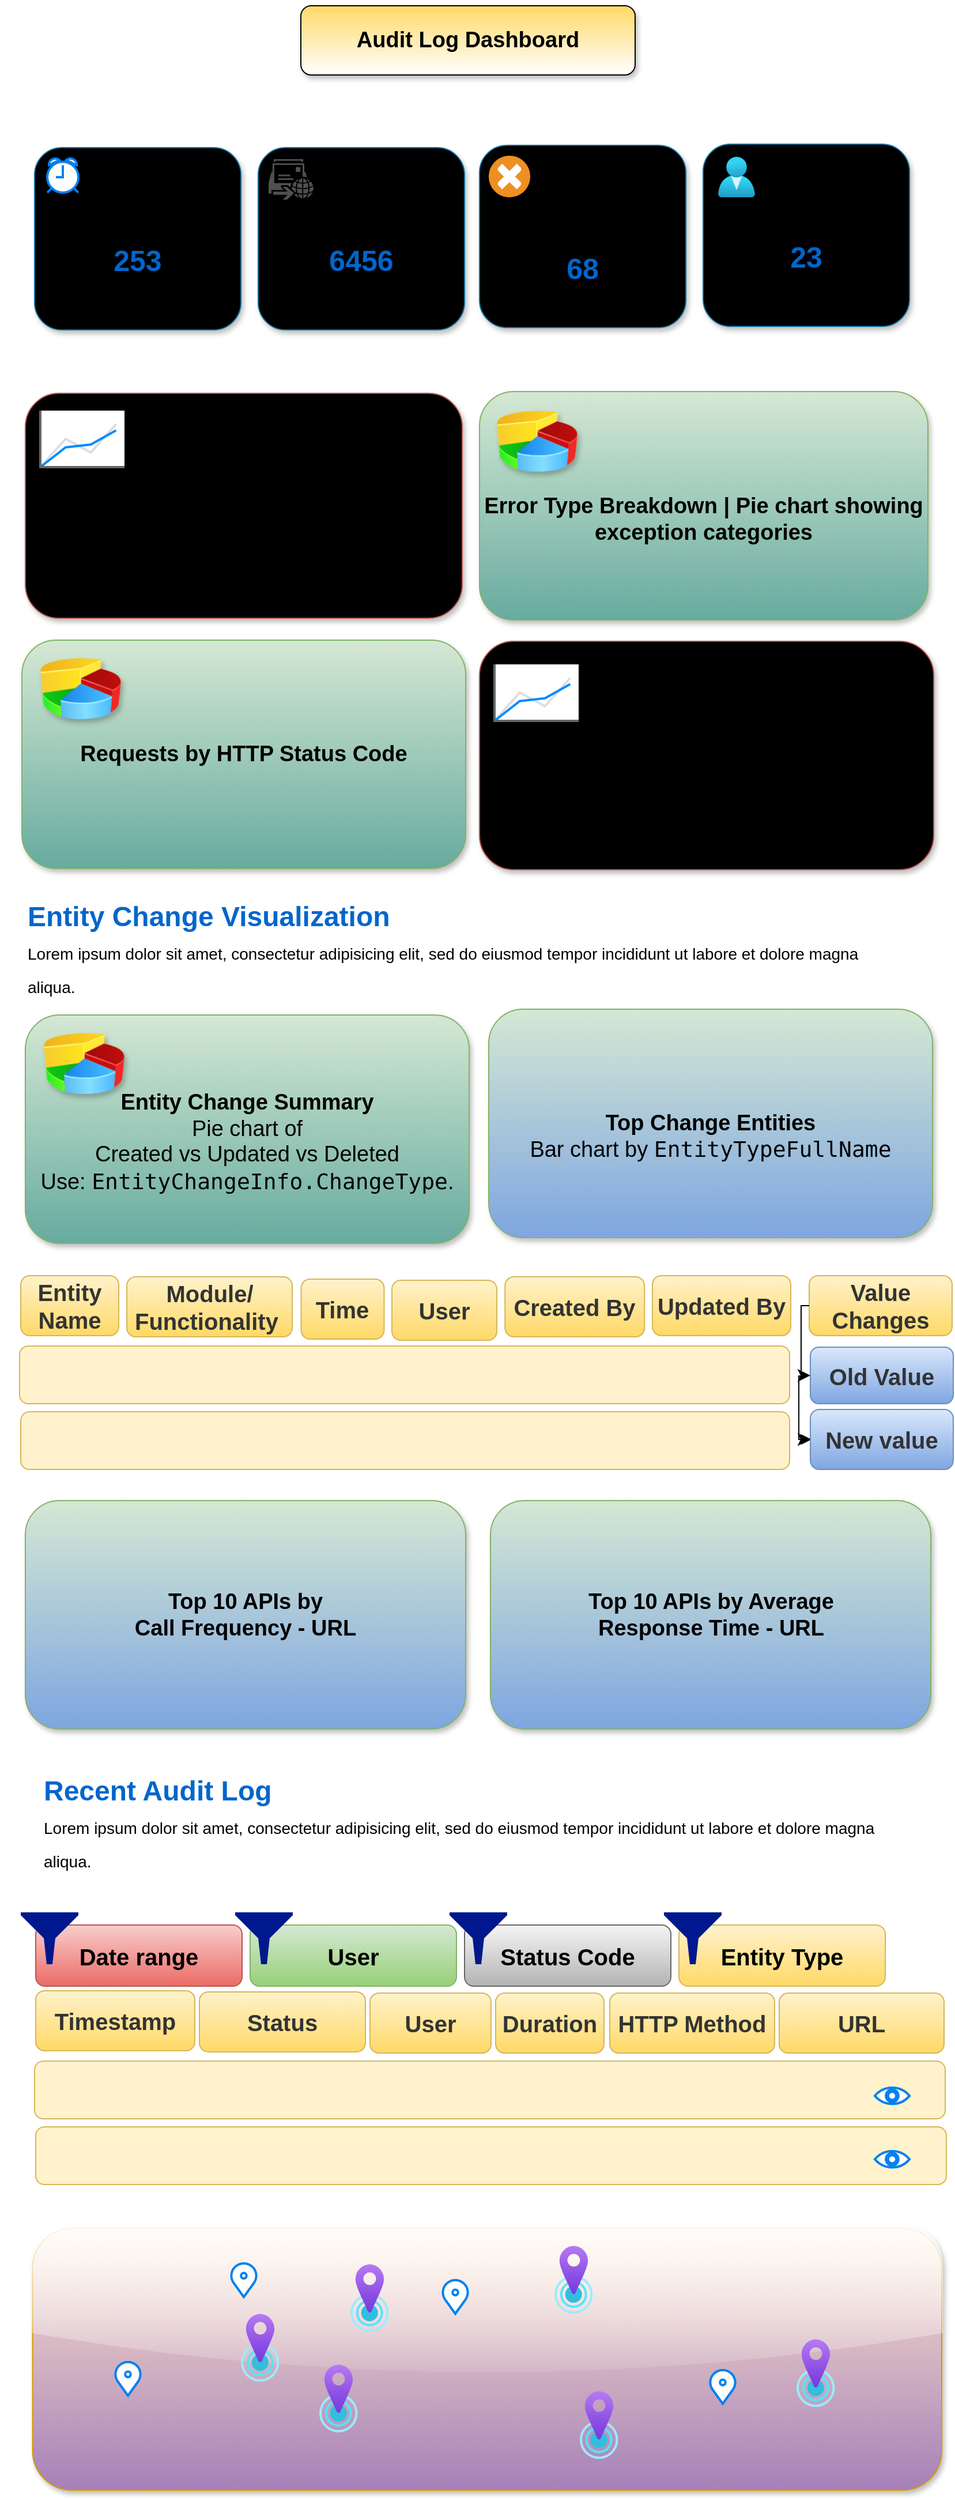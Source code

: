 <mxfile version="28.2.7" pages="3">
  <diagram name="Audit Log Dashboard" id="t2dd81MidffATKvto3Pq">
    <mxGraphModel dx="1042" dy="527" grid="0" gridSize="10" guides="1" tooltips="1" connect="1" arrows="1" fold="1" page="1" pageScale="1" pageWidth="850" pageHeight="1100" math="0" shadow="0">
      <root>
        <mxCell id="0" />
        <mxCell id="1" parent="0" />
        <mxCell id="Aea7daFOpwfqS7LJveI--8" value="&lt;font style=&quot;font-size: 19px;&quot;&gt;&lt;b&gt;Audit Log Dashboard&lt;/b&gt;&lt;/font&gt;" style="rounded=1;whiteSpace=wrap;html=1;fillColor=default;strokeColor=default;gradientColor=#FFD966;shadow=1;gradientDirection=north;" parent="1" vertex="1">
          <mxGeometry x="270" y="20" width="290" height="60" as="geometry" />
        </mxCell>
        <mxCell id="Aea7daFOpwfqS7LJveI--11" value="&lt;font style=&quot;font-size: 19px;&quot;&gt;&lt;b&gt;&lt;font style=&quot;&quot;&gt;&lt;br&gt;&lt;/font&gt;Requests per minute/hour/day&lt;br&gt;Add filters for &lt;code data-end=&quot;1734&quot; data-start=&quot;1722&quot;&gt;HttpMethod&lt;/code&gt;, &lt;code data-end=&quot;1752&quot; data-start=&quot;1736&quot;&gt;HttpStatusCode&lt;/code&gt;.&lt;/b&gt;&lt;/font&gt;" style="rounded=1;whiteSpace=wrap;html=1;fillColor=#f8cecc;strokeColor=#b85450;shadow=1;gradientColor=light-dark(#0066CC,#FFFFFF);" parent="1" vertex="1">
          <mxGeometry x="31" y="356" width="379" height="195" as="geometry" />
        </mxCell>
        <mxCell id="Aea7daFOpwfqS7LJveI--12" value="&lt;font style=&quot;font-size: 19px;&quot;&gt;&lt;b&gt;Requests by HTTP Status Code&lt;/b&gt;&lt;/font&gt;" style="rounded=1;whiteSpace=wrap;html=1;fillColor=#d5e8d4;strokeColor=#82b366;labelBackgroundColor=none;shadow=1;gradientColor=#67AB9F;" parent="1" vertex="1">
          <mxGeometry x="28" y="570" width="385" height="198" as="geometry" />
        </mxCell>
        <mxCell id="Aea7daFOpwfqS7LJveI--13" value="&lt;font style=&quot;font-size: 19px;&quot;&gt;&lt;b&gt;&lt;font style=&quot;&quot;&gt;&lt;br&gt;&lt;/font&gt;Exception Trend&lt;br&gt;Line or stacked area showing count of failed logs over time.&lt;/b&gt;&lt;/font&gt;" style="rounded=1;whiteSpace=wrap;html=1;fillColor=#f8cecc;strokeColor=#b85450;shadow=1;gradientColor=light-dark(#0066CC,#FFFFFF);" parent="1" vertex="1">
          <mxGeometry x="425" y="571" width="394" height="198" as="geometry" />
        </mxCell>
        <mxCell id="Hb9tNGbJlWjlJBzZQUSd-3" value="" style="verticalLabelPosition=bottom;shadow=1;dashed=0;align=center;html=1;verticalAlign=top;strokeWidth=1;shape=mxgraph.mockup.graphics.lineChart;strokeColor=none;strokeColor2=#666666;strokeColor3=#008cff;strokeColor4=#dddddd;" parent="1" vertex="1">
          <mxGeometry x="44" y="371" width="73" height="49" as="geometry" />
        </mxCell>
        <mxCell id="Hb9tNGbJlWjlJBzZQUSd-5" value="" style="image;html=1;image=img/lib/clip_art/finance/Pie_Chart_128x128.png;shadow=1;" parent="1" vertex="1">
          <mxGeometry x="44" y="583" width="70" height="58" as="geometry" />
        </mxCell>
        <mxCell id="Hb9tNGbJlWjlJBzZQUSd-6" value="&lt;font style=&quot;font-size: 19px;&quot;&gt;&lt;b&gt;&lt;br&gt;Error Type Breakdown |&amp;nbsp;Pie chart showing exception categories&lt;/b&gt;&lt;/font&gt;" style="rounded=1;whiteSpace=wrap;html=1;fillColor=#d5e8d4;strokeColor=#82b366;labelBackgroundColor=none;shadow=1;gradientColor=#67AB9F;" parent="1" vertex="1">
          <mxGeometry x="425" y="354.5" width="389" height="198" as="geometry" />
        </mxCell>
        <mxCell id="Hb9tNGbJlWjlJBzZQUSd-9" value="Average Execution&lt;br&gt;Time&lt;br&gt;&lt;b&gt;&lt;font style=&quot;color: rgb(0, 102, 204); font-size: 25px;&quot;&gt;253&lt;/font&gt;&lt;/b&gt;" style="rounded=1;whiteSpace=wrap;html=1;fillColor=#b1ddf0;strokeColor=#10739e;gradientColor=light-dark(#f2f2f2, #ededed);gradientDirection=north;glass=0;shadow=1;fontSize=15;labelBackgroundColor=none;textShadow=1;" parent="1" vertex="1">
          <mxGeometry x="39" y="143" width="179" height="158" as="geometry" />
        </mxCell>
        <mxCell id="Hb9tNGbJlWjlJBzZQUSd-10" value="" style="html=1;verticalLabelPosition=bottom;align=center;labelBackgroundColor=#ffffff;verticalAlign=top;strokeWidth=2;strokeColor=#0080F0;shadow=0;dashed=0;shape=mxgraph.ios7.icons.alarm_clock;" parent="1" vertex="1">
          <mxGeometry x="50" y="152" width="27" height="30" as="geometry" />
        </mxCell>
        <mxCell id="Hb9tNGbJlWjlJBzZQUSd-11" value="Active Unique&lt;br&gt;Users&lt;br&gt;&lt;b&gt;&lt;font style=&quot;color: rgb(0, 102, 204); font-size: 25px;&quot;&gt;23&lt;/font&gt;&lt;/b&gt;" style="rounded=1;whiteSpace=wrap;html=1;fillColor=#b1ddf0;strokeColor=#10739e;gradientColor=light-dark(#f2f2f2, #ededed);gradientDirection=north;glass=0;shadow=1;fontSize=15;labelBackgroundColor=none;textShadow=1;" parent="1" vertex="1">
          <mxGeometry x="619" y="140" width="179" height="158" as="geometry" />
        </mxCell>
        <mxCell id="Hb9tNGbJlWjlJBzZQUSd-13" value="" style="image;aspect=fixed;html=1;points=[];align=center;fontSize=12;image=img/lib/azure2/identity/Users.svg;" parent="1" vertex="1">
          <mxGeometry x="632" y="151" width="32" height="35" as="geometry" />
        </mxCell>
        <mxCell id="Hb9tNGbJlWjlJBzZQUSd-14" value="Total Requests&lt;br&gt;Logged&lt;br&gt;&lt;b&gt;&lt;font style=&quot;color: rgb(0, 102, 204); font-size: 25px;&quot;&gt;6456&lt;/font&gt;&lt;/b&gt;" style="rounded=1;whiteSpace=wrap;html=1;fillColor=#b1ddf0;strokeColor=#10739e;gradientColor=light-dark(#f2f2f2, #ededed);gradientDirection=north;glass=0;shadow=1;fontSize=15;labelBackgroundColor=none;textShadow=1;" parent="1" vertex="1">
          <mxGeometry x="233" y="143" width="179" height="158" as="geometry" />
        </mxCell>
        <mxCell id="Hb9tNGbJlWjlJBzZQUSd-16" value="" style="sketch=0;pointerEvents=1;shadow=0;dashed=0;html=1;strokeColor=none;fillColor=#505050;labelPosition=center;verticalLabelPosition=bottom;verticalAlign=top;outlineConnect=0;align=center;shape=mxgraph.office.communications.remote_move_request;fontColor=#0066CC;" parent="1" vertex="1">
          <mxGeometry x="242" y="153" width="39" height="35" as="geometry" />
        </mxCell>
        <mxCell id="Hb9tNGbJlWjlJBzZQUSd-19" value="&lt;br&gt;Failed Requests&lt;br&gt;(%)&lt;br&gt;&lt;b&gt;&lt;font style=&quot;color: rgb(0, 102, 204); font-size: 25px;&quot;&gt;68&lt;/font&gt;&lt;/b&gt;" style="rounded=1;whiteSpace=wrap;html=1;fillColor=#b1ddf0;strokeColor=#10739e;gradientColor=light-dark(#f2f2f2, #ededed);gradientDirection=north;glass=0;shadow=1;fontSize=15;labelBackgroundColor=none;textShadow=1;" parent="1" vertex="1">
          <mxGeometry x="425" y="141" width="179" height="158" as="geometry" />
        </mxCell>
        <mxCell id="Hb9tNGbJlWjlJBzZQUSd-18" value="" style="shadow=0;dashed=0;html=1;strokeColor=none;fillColor=#EF8F21;labelPosition=center;verticalLabelPosition=bottom;verticalAlign=top;align=center;outlineConnect=0;shape=mxgraph.veeam.failed;" parent="1" vertex="1">
          <mxGeometry x="433" y="150" width="36" height="36" as="geometry" />
        </mxCell>
        <mxCell id="Hb9tNGbJlWjlJBzZQUSd-22" value="" style="verticalLabelPosition=bottom;shadow=1;dashed=0;align=center;html=1;verticalAlign=top;strokeWidth=1;shape=mxgraph.mockup.graphics.lineChart;strokeColor=none;strokeColor2=#666666;strokeColor3=#008cff;strokeColor4=#dddddd;" parent="1" vertex="1">
          <mxGeometry x="438" y="591" width="73" height="49" as="geometry" />
        </mxCell>
        <mxCell id="Hb9tNGbJlWjlJBzZQUSd-23" value="" style="image;html=1;image=img/lib/clip_art/finance/Pie_Chart_128x128.png;shadow=1;" parent="1" vertex="1">
          <mxGeometry x="440" y="368.5" width="70" height="58" as="geometry" />
        </mxCell>
        <mxCell id="Hb9tNGbJlWjlJBzZQUSd-28" value="&lt;h1 style=&quot;margin-top: 0px;&quot;&gt;&lt;font style=&quot;color: light-dark(rgb(0, 102, 204), rgb(255, 255, 255)); background-color: light-dark(#ffffff, var(--ge-dark-color, #121212));&quot;&gt;Entity Change Visualization&lt;br&gt;&lt;/font&gt;&lt;span style=&quot;background-color: transparent; color: light-dark(rgb(0, 0, 0), rgb(255, 255, 255)); font-weight: normal;&quot;&gt;&lt;font style=&quot;font-size: 14px;&quot;&gt;Lorem ipsum dolor sit amet, consectetur adipisicing elit, sed do eiusmod tempor incididunt ut labore et dolore magna aliqua.&lt;/font&gt;&lt;/span&gt;&lt;/h1&gt;" style="text;html=1;whiteSpace=wrap;overflow=hidden;rounded=0;" parent="1" vertex="1">
          <mxGeometry x="31" y="789" width="764" height="120" as="geometry" />
        </mxCell>
        <mxCell id="Hb9tNGbJlWjlJBzZQUSd-30" value="&lt;font style=&quot;font-size: 19px;&quot;&gt;&lt;b&gt;&lt;br&gt;Entity Change Summary&lt;br&gt;&lt;/b&gt;Pie chart of &lt;br&gt;Created vs Updated vs Deleted&lt;br&gt;Use: &lt;code data-end=&quot;3349&quot; data-start=&quot;3320&quot;&gt;EntityChangeInfo.ChangeType&lt;/code&gt;.&lt;b&gt;&lt;/b&gt;&lt;/font&gt;" style="rounded=1;whiteSpace=wrap;html=1;fillColor=#d5e8d4;strokeColor=#82b366;labelBackgroundColor=none;shadow=1;gradientColor=#67AB9F;" parent="1" vertex="1">
          <mxGeometry x="31" y="895" width="385" height="198" as="geometry" />
        </mxCell>
        <mxCell id="Hb9tNGbJlWjlJBzZQUSd-31" value="" style="image;html=1;image=img/lib/clip_art/finance/Pie_Chart_128x128.png;shadow=1;" parent="1" vertex="1">
          <mxGeometry x="47" y="908" width="70" height="58" as="geometry" />
        </mxCell>
        <mxCell id="Hb9tNGbJlWjlJBzZQUSd-32" value="&lt;font style=&quot;font-size: 19px;&quot;&gt;&lt;b&gt;&lt;br&gt;Top Change Entities&lt;br&gt;&lt;/b&gt;Bar chart by &lt;code data-end=&quot;3421&quot; data-start=&quot;3401&quot;&gt;EntityTypeFullName&lt;/code&gt;&lt;b&gt;&lt;/b&gt;&lt;/font&gt;" style="rounded=1;whiteSpace=wrap;html=1;fillColor=#d5e8d4;strokeColor=#82b366;labelBackgroundColor=none;shadow=1;gradientColor=#7EA6E0;" parent="1" vertex="1">
          <mxGeometry x="433" y="890" width="385" height="198" as="geometry" />
        </mxCell>
        <mxCell id="Hb9tNGbJlWjlJBzZQUSd-34" value="" style="shape=image;html=1;verticalAlign=top;verticalLabelPosition=bottom;labelBackgroundColor=#ffffff;imageAspect=0;aspect=fixed;image=https://icons.diagrams.net/icon-cache1/bitsies_-2960/BarChart-1403.svg" parent="1" vertex="1">
          <mxGeometry x="447" y="902.5" width="58.5" height="58.5" as="geometry" />
        </mxCell>
        <mxCell id="Hb9tNGbJlWjlJBzZQUSd-35" value="&lt;font style=&quot;font-size: 20px; color: rgb(51, 51, 51);&quot;&gt;&lt;b style=&quot;&quot;&gt;Entity Name&lt;/b&gt;&lt;/font&gt;" style="rounded=1;whiteSpace=wrap;html=1;fillColor=#fff2cc;gradientColor=#ffd966;strokeColor=#d6b656;" parent="1" vertex="1">
          <mxGeometry x="27" y="1121" width="85" height="52" as="geometry" />
        </mxCell>
        <mxCell id="Hb9tNGbJlWjlJBzZQUSd-36" value="&lt;font color=&quot;#333333&quot;&gt;&lt;span style=&quot;font-size: 20px;&quot;&gt;&lt;b&gt;Module/&lt;/b&gt;&lt;/span&gt;&lt;/font&gt;&lt;div&gt;&lt;font color=&quot;#333333&quot;&gt;&lt;span style=&quot;font-size: 20px;&quot;&gt;&lt;b&gt;Functionality&amp;nbsp;&lt;/b&gt;&lt;/span&gt;&lt;/font&gt;&lt;/div&gt;" style="rounded=1;whiteSpace=wrap;html=1;fillColor=#fff2cc;gradientColor=#ffd966;strokeColor=#d6b656;" parent="1" vertex="1">
          <mxGeometry x="119" y="1122" width="143.5" height="52" as="geometry" />
        </mxCell>
        <mxCell id="Hb9tNGbJlWjlJBzZQUSd-37" value="&lt;font style=&quot;font-size: 20px; color: rgb(51, 51, 51);&quot;&gt;&lt;b style=&quot;&quot;&gt;User&lt;/b&gt;&lt;/font&gt;" style="rounded=1;whiteSpace=wrap;html=1;fillColor=#fff2cc;gradientColor=#ffd966;strokeColor=#d6b656;" parent="1" vertex="1">
          <mxGeometry x="349" y="1125" width="91" height="52" as="geometry" />
        </mxCell>
        <mxCell id="Hb9tNGbJlWjlJBzZQUSd-38" value="&lt;font style=&quot;font-size: 20px; color: rgb(51, 51, 51);&quot;&gt;&lt;b style=&quot;&quot;&gt;Time&lt;/b&gt;&lt;/font&gt;" style="rounded=1;whiteSpace=wrap;html=1;fillColor=#fff2cc;gradientColor=#ffd966;strokeColor=#d6b656;" parent="1" vertex="1">
          <mxGeometry x="270.24" y="1124" width="72" height="52" as="geometry" />
        </mxCell>
        <mxCell id="Hb9tNGbJlWjlJBzZQUSd-39" value="&lt;b style=&quot;color: rgb(51, 51, 51); font-size: 20px;&quot;&gt;Created By&lt;/b&gt;" style="rounded=1;whiteSpace=wrap;html=1;fillColor=#fff2cc;gradientColor=#ffd966;strokeColor=#d6b656;" parent="1" vertex="1">
          <mxGeometry x="447.12" y="1122" width="121" height="52" as="geometry" />
        </mxCell>
        <mxCell id="Hb9tNGbJlWjlJBzZQUSd-40" value="&lt;b style=&quot;color: rgb(51, 51, 51); font-size: 20px;&quot;&gt;Updated By&lt;/b&gt;" style="rounded=1;whiteSpace=wrap;html=1;fillColor=#fff2cc;gradientColor=#ffd966;strokeColor=#d6b656;" parent="1" vertex="1">
          <mxGeometry x="575" y="1121" width="120" height="52" as="geometry" />
        </mxCell>
        <mxCell id="Hb9tNGbJlWjlJBzZQUSd-41" value="" style="rounded=1;whiteSpace=wrap;html=1;fillColor=#fff2cc;gradientColor=#FFF2CC;strokeColor=#d6b656;" parent="1" vertex="1">
          <mxGeometry x="26" y="1182" width="668" height="50" as="geometry" />
        </mxCell>
        <mxCell id="Hb9tNGbJlWjlJBzZQUSd-43" value="" style="rounded=1;whiteSpace=wrap;html=1;fillColor=#fff2cc;gradientColor=#FFF2CC;strokeColor=#d6b656;" parent="1" vertex="1">
          <mxGeometry x="27" y="1239" width="667" height="50" as="geometry" />
        </mxCell>
        <mxCell id="Hb9tNGbJlWjlJBzZQUSd-44" value="&lt;font style=&quot;font-size: 19px;&quot;&gt;&lt;b&gt;Top 10 APIs by &lt;br&gt;Call Frequency - URL&lt;/b&gt;&lt;br&gt;&lt;b&gt;&lt;/b&gt;&lt;/font&gt;" style="rounded=1;whiteSpace=wrap;html=1;fillColor=#d5e8d4;strokeColor=#82b366;labelBackgroundColor=none;shadow=1;gradientColor=#7EA6E0;" parent="1" vertex="1">
          <mxGeometry x="31" y="1316" width="382" height="198" as="geometry" />
        </mxCell>
        <mxCell id="Hb9tNGbJlWjlJBzZQUSd-45" value="" style="shape=image;html=1;verticalAlign=top;verticalLabelPosition=bottom;labelBackgroundColor=#ffffff;imageAspect=0;aspect=fixed;image=https://icons.diagrams.net/icon-cache1/bitsies_-2960/BarChart-1403.svg" parent="1" vertex="1">
          <mxGeometry x="45" y="1328.5" width="67.5" height="67.5" as="geometry" />
        </mxCell>
        <mxCell id="Hb9tNGbJlWjlJBzZQUSd-49" value="&lt;font style=&quot;font-size: 19px;&quot;&gt;&lt;b&gt;Top 10 APIs by Average &lt;br&gt;Response Time - URL&lt;/b&gt;&lt;br&gt;&lt;b&gt;&lt;/b&gt;&lt;/font&gt;" style="rounded=1;whiteSpace=wrap;html=1;fillColor=#d5e8d4;strokeColor=#82b366;labelBackgroundColor=none;shadow=1;gradientColor=#7EA6E0;" parent="1" vertex="1">
          <mxGeometry x="434.5" y="1316" width="382" height="198" as="geometry" />
        </mxCell>
        <mxCell id="Hb9tNGbJlWjlJBzZQUSd-50" value="" style="shape=image;html=1;verticalAlign=top;verticalLabelPosition=bottom;labelBackgroundColor=#ffffff;imageAspect=0;aspect=fixed;image=https://icons.diagrams.net/icon-cache1/bitsies_-2960/BarChart-1403.svg" parent="1" vertex="1">
          <mxGeometry x="448.5" y="1328.5" width="67.5" height="67.5" as="geometry" />
        </mxCell>
        <mxCell id="Hb9tNGbJlWjlJBzZQUSd-53" value="&lt;font style=&quot;font-size: 20px;&quot;&gt;&lt;b&gt;Date range&lt;/b&gt;&lt;/font&gt;" style="rounded=1;whiteSpace=wrap;html=1;fillColor=#f8cecc;gradientColor=#ea6b66;strokeColor=#b85450;" parent="1" vertex="1">
          <mxGeometry x="40" y="1684" width="179" height="53" as="geometry" />
        </mxCell>
        <mxCell id="Hb9tNGbJlWjlJBzZQUSd-54" value="" style="sketch=0;aspect=fixed;pointerEvents=1;shadow=0;dashed=0;html=1;strokeColor=none;labelPosition=center;verticalLabelPosition=bottom;verticalAlign=top;align=center;fillColor=#00188D;shape=mxgraph.mscae.enterprise.filter" parent="1" vertex="1">
          <mxGeometry x="27" y="1673" width="50" height="45" as="geometry" />
        </mxCell>
        <mxCell id="Hb9tNGbJlWjlJBzZQUSd-58" value="&lt;font style=&quot;font-size: 20px;&quot;&gt;&lt;b&gt;User&lt;/b&gt;&lt;/font&gt;" style="rounded=1;whiteSpace=wrap;html=1;fillColor=#d5e8d4;gradientColor=#97d077;strokeColor=#82b366;" parent="1" vertex="1">
          <mxGeometry x="226" y="1684" width="179" height="53" as="geometry" />
        </mxCell>
        <mxCell id="Hb9tNGbJlWjlJBzZQUSd-59" value="" style="sketch=0;aspect=fixed;pointerEvents=1;shadow=0;dashed=0;html=1;strokeColor=none;labelPosition=center;verticalLabelPosition=bottom;verticalAlign=top;align=center;fillColor=#00188D;shape=mxgraph.mscae.enterprise.filter" parent="1" vertex="1">
          <mxGeometry x="213" y="1673" width="50" height="45" as="geometry" />
        </mxCell>
        <mxCell id="Hb9tNGbJlWjlJBzZQUSd-60" value="&lt;font style=&quot;font-size: 20px;&quot;&gt;&lt;b&gt;Status Code&lt;/b&gt;&lt;/font&gt;" style="rounded=1;whiteSpace=wrap;html=1;fillColor=#f5f5f5;gradientColor=#b3b3b3;strokeColor=#666666;" parent="1" vertex="1">
          <mxGeometry x="412" y="1684" width="179" height="53" as="geometry" />
        </mxCell>
        <mxCell id="Hb9tNGbJlWjlJBzZQUSd-61" value="" style="sketch=0;aspect=fixed;pointerEvents=1;shadow=0;dashed=0;html=1;strokeColor=none;labelPosition=center;verticalLabelPosition=bottom;verticalAlign=top;align=center;fillColor=#00188D;shape=mxgraph.mscae.enterprise.filter" parent="1" vertex="1">
          <mxGeometry x="399" y="1673" width="50" height="45" as="geometry" />
        </mxCell>
        <mxCell id="Hb9tNGbJlWjlJBzZQUSd-62" value="&lt;font style=&quot;font-size: 20px;&quot;&gt;&lt;b&gt;Entity Type&lt;/b&gt;&lt;/font&gt;" style="rounded=1;whiteSpace=wrap;html=1;fillColor=#fff2cc;gradientColor=#ffd966;strokeColor=#d6b656;" parent="1" vertex="1">
          <mxGeometry x="598" y="1684" width="179" height="53" as="geometry" />
        </mxCell>
        <mxCell id="Hb9tNGbJlWjlJBzZQUSd-63" value="" style="sketch=0;aspect=fixed;pointerEvents=1;shadow=0;dashed=0;html=1;strokeColor=none;labelPosition=center;verticalLabelPosition=bottom;verticalAlign=top;align=center;fillColor=#00188D;shape=mxgraph.mscae.enterprise.filter" parent="1" vertex="1">
          <mxGeometry x="585" y="1673" width="50" height="45" as="geometry" />
        </mxCell>
        <mxCell id="Hb9tNGbJlWjlJBzZQUSd-65" value="&lt;font style=&quot;font-size: 20px; color: rgb(51, 51, 51);&quot;&gt;&lt;b style=&quot;&quot;&gt;Timestamp&lt;/b&gt;&lt;/font&gt;" style="rounded=1;whiteSpace=wrap;html=1;fillColor=#fff2cc;gradientColor=#ffd966;strokeColor=#d6b656;" parent="1" vertex="1">
          <mxGeometry x="40" y="1741" width="138" height="52" as="geometry" />
        </mxCell>
        <mxCell id="Hb9tNGbJlWjlJBzZQUSd-66" value="&lt;font style=&quot;font-size: 20px; color: rgb(51, 51, 51);&quot;&gt;&lt;b style=&quot;&quot;&gt;Status&lt;/b&gt;&lt;/font&gt;" style="rounded=1;whiteSpace=wrap;html=1;fillColor=#fff2cc;gradientColor=#ffd966;strokeColor=#d6b656;" parent="1" vertex="1">
          <mxGeometry x="182" y="1742" width="144" height="52" as="geometry" />
        </mxCell>
        <mxCell id="Hb9tNGbJlWjlJBzZQUSd-67" value="&lt;font style=&quot;font-size: 20px; color: rgb(51, 51, 51);&quot;&gt;&lt;b style=&quot;&quot;&gt;User&lt;/b&gt;&lt;/font&gt;" style="rounded=1;whiteSpace=wrap;html=1;fillColor=#fff2cc;gradientColor=#ffd966;strokeColor=#d6b656;" parent="1" vertex="1">
          <mxGeometry x="330" y="1743" width="105" height="52" as="geometry" />
        </mxCell>
        <mxCell id="Hb9tNGbJlWjlJBzZQUSd-68" value="&lt;font style=&quot;font-size: 20px; color: rgb(51, 51, 51);&quot;&gt;&lt;b style=&quot;&quot;&gt;Duration&lt;/b&gt;&lt;/font&gt;" style="rounded=1;whiteSpace=wrap;html=1;fillColor=#fff2cc;gradientColor=#ffd966;strokeColor=#d6b656;" parent="1" vertex="1">
          <mxGeometry x="439" y="1743" width="94" height="52" as="geometry" />
        </mxCell>
        <mxCell id="Hb9tNGbJlWjlJBzZQUSd-69" value="&lt;font style=&quot;font-size: 20px; color: rgb(51, 51, 51);&quot;&gt;&lt;b style=&quot;&quot;&gt;HTTP Method&lt;/b&gt;&lt;/font&gt;" style="rounded=1;whiteSpace=wrap;html=1;fillColor=#fff2cc;gradientColor=#ffd966;strokeColor=#d6b656;" parent="1" vertex="1">
          <mxGeometry x="538" y="1743" width="143" height="52" as="geometry" />
        </mxCell>
        <mxCell id="Hb9tNGbJlWjlJBzZQUSd-70" value="&lt;font style=&quot;font-size: 20px; color: rgb(51, 51, 51);&quot;&gt;&lt;b style=&quot;&quot;&gt;URL&lt;/b&gt;&lt;/font&gt;" style="rounded=1;whiteSpace=wrap;html=1;fillColor=#fff2cc;gradientColor=#ffd966;strokeColor=#d6b656;" parent="1" vertex="1">
          <mxGeometry x="685" y="1743" width="143" height="52" as="geometry" />
        </mxCell>
        <mxCell id="Hb9tNGbJlWjlJBzZQUSd-71" value="" style="rounded=1;whiteSpace=wrap;html=1;fillColor=#fff2cc;gradientColor=#FFF2CC;strokeColor=#d6b656;" parent="1" vertex="1">
          <mxGeometry x="39" y="1802" width="790" height="50" as="geometry" />
        </mxCell>
        <mxCell id="Hb9tNGbJlWjlJBzZQUSd-72" value="" style="rounded=1;whiteSpace=wrap;html=1;fillColor=#fff2cc;gradientColor=#FFF2CC;strokeColor=#d6b656;" parent="1" vertex="1">
          <mxGeometry x="40" y="1859" width="790" height="50" as="geometry" />
        </mxCell>
        <mxCell id="Hb9tNGbJlWjlJBzZQUSd-73" value="&lt;h1 style=&quot;margin-top: 0px;&quot;&gt;&lt;font style=&quot;color: light-dark(rgb(0, 102, 204), rgb(255, 255, 255)); background-color: light-dark(#ffffff, var(--ge-dark-color, #121212));&quot;&gt;Recent Audit Log&lt;br&gt;&lt;/font&gt;&lt;span style=&quot;background-color: transparent; color: light-dark(rgb(0, 0, 0), rgb(255, 255, 255)); font-weight: normal;&quot;&gt;&lt;font style=&quot;font-size: 14px;&quot;&gt;Lorem ipsum dolor sit amet, consectetur adipisicing elit, sed do eiusmod tempor incididunt ut labore et dolore magna aliqua.&lt;/font&gt;&lt;/span&gt;&lt;/h1&gt;" style="text;html=1;whiteSpace=wrap;overflow=hidden;rounded=0;" parent="1" vertex="1">
          <mxGeometry x="45" y="1547" width="764" height="120" as="geometry" />
        </mxCell>
        <mxCell id="Hb9tNGbJlWjlJBzZQUSd-90" value="" style="html=1;verticalLabelPosition=bottom;align=center;labelBackgroundColor=#ffffff;verticalAlign=top;strokeWidth=2;strokeColor=#0080F0;shadow=0;dashed=0;shape=mxgraph.ios7.icons.eye;" parent="1" vertex="1">
          <mxGeometry x="768" y="1825" width="30" height="14.1" as="geometry" />
        </mxCell>
        <mxCell id="Hb9tNGbJlWjlJBzZQUSd-91" value="" style="html=1;verticalLabelPosition=bottom;align=center;labelBackgroundColor=#ffffff;verticalAlign=top;strokeWidth=2;strokeColor=#0080F0;shadow=0;dashed=0;shape=mxgraph.ios7.icons.eye;" parent="1" vertex="1">
          <mxGeometry x="768" y="1880" width="30" height="14.1" as="geometry" />
        </mxCell>
        <mxCell id="Hb9tNGbJlWjlJBzZQUSd-95" value="" style="rounded=1;whiteSpace=wrap;html=1;fillColor=#ffe6cc;strokeColor=#d79b00;gradientColor=#A680B8;glass=1;shadow=1;" parent="1" vertex="1">
          <mxGeometry x="37.25" y="1947" width="788.75" height="227" as="geometry" />
        </mxCell>
        <mxCell id="Hb9tNGbJlWjlJBzZQUSd-96" value="" style="shape=image;html=1;verticalAlign=top;verticalLabelPosition=bottom;labelBackgroundColor=#ffffff;imageAspect=0;aspect=fixed;image=https://icons.diagrams.net/icon-cache1/WHCompare_Isometric_Web_Hosting___Servers-2190/connected-globe-603.svg" parent="1" vertex="1">
          <mxGeometry x="9" y="1925" width="108" height="108" as="geometry" />
        </mxCell>
        <mxCell id="Hb9tNGbJlWjlJBzZQUSd-99" value="" style="image;aspect=fixed;html=1;points=[];align=center;fontSize=12;image=img/lib/azure2/general/Location.svg;" parent="1" vertex="1">
          <mxGeometry x="218" y="2021" width="33.24" height="59" as="geometry" />
        </mxCell>
        <mxCell id="Hb9tNGbJlWjlJBzZQUSd-100" value="" style="image;aspect=fixed;html=1;points=[];align=center;fontSize=12;image=img/lib/azure2/general/Location.svg;" parent="1" vertex="1">
          <mxGeometry x="313" y="1978" width="33.24" height="59" as="geometry" />
        </mxCell>
        <mxCell id="Hb9tNGbJlWjlJBzZQUSd-101" value="" style="image;aspect=fixed;html=1;points=[];align=center;fontSize=12;image=img/lib/azure2/general/Location.svg;" parent="1" vertex="1">
          <mxGeometry x="286" y="2065" width="33.24" height="59" as="geometry" />
        </mxCell>
        <mxCell id="Hb9tNGbJlWjlJBzZQUSd-102" value="" style="image;aspect=fixed;html=1;points=[];align=center;fontSize=12;image=img/lib/azure2/general/Location.svg;" parent="1" vertex="1">
          <mxGeometry x="490" y="1962" width="33.24" height="59" as="geometry" />
        </mxCell>
        <mxCell id="Hb9tNGbJlWjlJBzZQUSd-103" value="" style="image;aspect=fixed;html=1;points=[];align=center;fontSize=12;image=img/lib/azure2/general/Location.svg;" parent="1" vertex="1">
          <mxGeometry x="700" y="2043" width="33.24" height="59" as="geometry" />
        </mxCell>
        <mxCell id="Hb9tNGbJlWjlJBzZQUSd-106" value="" style="image;aspect=fixed;html=1;points=[];align=center;fontSize=12;image=img/lib/azure2/general/Location.svg;" parent="1" vertex="1">
          <mxGeometry x="512" y="2088" width="33.24" height="59" as="geometry" />
        </mxCell>
        <mxCell id="Hb9tNGbJlWjlJBzZQUSd-107" value="" style="html=1;verticalLabelPosition=bottom;align=center;labelBackgroundColor=#ffffff;verticalAlign=top;strokeWidth=2;strokeColor=#0080F0;shadow=0;dashed=0;shape=mxgraph.ios7.icons.location;" parent="1" vertex="1">
          <mxGeometry x="108" y="2062" width="24" height="30" as="geometry" />
        </mxCell>
        <mxCell id="Hb9tNGbJlWjlJBzZQUSd-108" value="" style="html=1;verticalLabelPosition=bottom;align=center;labelBackgroundColor=#ffffff;verticalAlign=top;strokeWidth=2;strokeColor=#0080F0;shadow=0;dashed=0;shape=mxgraph.ios7.icons.location;" parent="1" vertex="1">
          <mxGeometry x="208.5" y="1976.5" width="24" height="30" as="geometry" />
        </mxCell>
        <mxCell id="Hb9tNGbJlWjlJBzZQUSd-109" value="" style="html=1;verticalLabelPosition=bottom;align=center;labelBackgroundColor=#ffffff;verticalAlign=top;strokeWidth=2;strokeColor=#0080F0;shadow=0;dashed=0;shape=mxgraph.ios7.icons.location;" parent="1" vertex="1">
          <mxGeometry x="624" y="2069" width="24" height="30" as="geometry" />
        </mxCell>
        <mxCell id="Hb9tNGbJlWjlJBzZQUSd-111" value="" style="html=1;verticalLabelPosition=bottom;align=center;labelBackgroundColor=#ffffff;verticalAlign=top;strokeWidth=2;strokeColor=#0080F0;shadow=0;dashed=0;shape=mxgraph.ios7.icons.location;" parent="1" vertex="1">
          <mxGeometry x="392" y="1991" width="24" height="30" as="geometry" />
        </mxCell>
        <mxCell id="mpupNlSBRuAitkTqUttB-1" value="&lt;b style=&quot;color: rgb(51, 51, 51); font-size: 20px;&quot;&gt;Value Changes&lt;/b&gt;" style="rounded=1;whiteSpace=wrap;html=1;fillColor=#fff2cc;gradientColor=#ffd966;strokeColor=#d6b656;" parent="1" vertex="1">
          <mxGeometry x="711" y="1121" width="124" height="52" as="geometry" />
        </mxCell>
        <mxCell id="mpupNlSBRuAitkTqUttB-11" style="edgeStyle=orthogonalEdgeStyle;rounded=0;orthogonalLoop=1;jettySize=auto;html=1;exitX=0;exitY=0.5;exitDx=0;exitDy=0;" parent="1" source="mpupNlSBRuAitkTqUttB-4" edge="1">
          <mxGeometry relative="1" as="geometry">
            <mxPoint x="713" y="1263" as="targetPoint" />
          </mxGeometry>
        </mxCell>
        <mxCell id="mpupNlSBRuAitkTqUttB-4" value="&lt;b style=&quot;color: rgb(51, 51, 51); font-size: 20px;&quot;&gt;New value&lt;/b&gt;" style="rounded=1;whiteSpace=wrap;html=1;fillColor=#dae8fc;gradientColor=#7ea6e0;strokeColor=#6c8ebf;" parent="1" vertex="1">
          <mxGeometry x="712" y="1237" width="124" height="52" as="geometry" />
        </mxCell>
        <mxCell id="mpupNlSBRuAitkTqUttB-5" value="&lt;font color=&quot;#333333&quot;&gt;&lt;span style=&quot;font-size: 20px;&quot;&gt;&lt;b&gt;Old Value&lt;/b&gt;&lt;/span&gt;&lt;/font&gt;" style="rounded=1;whiteSpace=wrap;html=1;fillColor=#dae8fc;gradientColor=#7ea6e0;strokeColor=#6c8ebf;" parent="1" vertex="1">
          <mxGeometry x="712" y="1183" width="124" height="49" as="geometry" />
        </mxCell>
        <mxCell id="mpupNlSBRuAitkTqUttB-9" value="" style="edgeStyle=segmentEdgeStyle;endArrow=classic;html=1;curved=0;rounded=0;endSize=8;startSize=8;entryX=0;entryY=0.5;entryDx=0;entryDy=0;exitX=0;exitY=0.5;exitDx=0;exitDy=0;" parent="1" source="mpupNlSBRuAitkTqUttB-1" target="mpupNlSBRuAitkTqUttB-5" edge="1">
          <mxGeometry width="50" height="50" relative="1" as="geometry">
            <mxPoint x="400" y="1176" as="sourcePoint" />
            <mxPoint x="450" y="1126" as="targetPoint" />
            <Array as="points">
              <mxPoint x="704" y="1147" />
              <mxPoint x="704" y="1208" />
            </Array>
          </mxGeometry>
        </mxCell>
        <mxCell id="mpupNlSBRuAitkTqUttB-10" value="" style="edgeStyle=elbowEdgeStyle;elbow=horizontal;endArrow=classic;html=1;curved=0;rounded=0;endSize=8;startSize=8;entryX=0;entryY=0.5;entryDx=0;entryDy=0;" parent="1" target="mpupNlSBRuAitkTqUttB-4" edge="1">
          <mxGeometry width="50" height="50" relative="1" as="geometry">
            <mxPoint x="704" y="1208" as="sourcePoint" />
            <mxPoint x="450" y="1126" as="targetPoint" />
            <Array as="points">
              <mxPoint x="702" y="1240" />
            </Array>
          </mxGeometry>
        </mxCell>
      </root>
    </mxGraphModel>
  </diagram>
  <diagram id="FTQfotY6-JqzFOz6IiXC" name="Session Log Dashboard">
    <mxGraphModel dx="1389" dy="703" grid="0" gridSize="10" guides="1" tooltips="1" connect="1" arrows="1" fold="1" page="1" pageScale="1" pageWidth="850" pageHeight="1100" math="0" shadow="0">
      <root>
        <mxCell id="0" />
        <mxCell id="1" parent="0" />
        <mxCell id="YGGiWuXfOsDT7Zcj4hT9-1" value="&lt;font style=&quot;font-size: 19px;&quot;&gt;&lt;b&gt;Session Log Dashboard&lt;/b&gt;&lt;/font&gt;" style="rounded=1;whiteSpace=wrap;html=1;fillColor=default;strokeColor=default;gradientColor=#FFD966;shadow=1;gradientDirection=north;" parent="1" vertex="1">
          <mxGeometry x="269" y="19" width="369" height="60" as="geometry" />
        </mxCell>
        <mxCell id="YGGiWuXfOsDT7Zcj4hT9-2" value="Total User Sessions&lt;br&gt;&lt;b&gt;&lt;font style=&quot;color: rgb(0, 102, 204); font-size: 25px;&quot;&gt;253&lt;/font&gt;&lt;/b&gt;" style="rounded=1;whiteSpace=wrap;html=1;fillColor=#b1ddf0;strokeColor=#10739e;gradientColor=light-dark(#f2f2f2, #ededed);gradientDirection=north;glass=0;shadow=1;fontSize=15;labelBackgroundColor=none;textShadow=1;" parent="1" vertex="1">
          <mxGeometry x="38" y="142" width="179" height="158" as="geometry" />
        </mxCell>
        <mxCell id="YGGiWuXfOsDT7Zcj4hT9-4" value="&lt;br&gt;Average API Hits Per Session&lt;br&gt;&lt;b&gt;&lt;font style=&quot;color: rgb(0, 102, 204); font-size: 25px;&quot;&gt;51&lt;/font&gt;&lt;/b&gt;" style="rounded=1;whiteSpace=wrap;html=1;fillColor=#b1ddf0;strokeColor=#10739e;gradientColor=light-dark(#f2f2f2, #ededed);gradientDirection=north;glass=0;shadow=1;fontSize=15;labelBackgroundColor=none;textShadow=1;" parent="1" vertex="1">
          <mxGeometry x="618" y="139" width="179" height="158" as="geometry" />
        </mxCell>
        <mxCell id="YGGiWuXfOsDT7Zcj4hT9-6" value="Average Response&lt;br&gt;Time&lt;br&gt;&lt;b&gt;&lt;font style=&quot;color: rgb(0, 102, 204); font-size: 25px;&quot;&gt;6 ms&lt;/font&gt;&lt;/b&gt;" style="rounded=1;whiteSpace=wrap;html=1;fillColor=#b1ddf0;strokeColor=#10739e;gradientColor=light-dark(#f2f2f2, #ededed);gradientDirection=north;glass=0;shadow=1;fontSize=15;labelBackgroundColor=none;textShadow=1;" parent="1" vertex="1">
          <mxGeometry x="232" y="142" width="179" height="158" as="geometry" />
        </mxCell>
        <mxCell id="YGGiWuXfOsDT7Zcj4hT9-8" value="&lt;br&gt;Failed Login&amp;nbsp;&lt;br&gt;Attempts&lt;br&gt;&lt;b&gt;&lt;font style=&quot;color: rgb(0, 102, 204); font-size: 25px;&quot;&gt;680&lt;/font&gt;&lt;/b&gt;" style="rounded=1;whiteSpace=wrap;html=1;fillColor=#b1ddf0;strokeColor=#10739e;gradientColor=light-dark(#f2f2f2, #ededed);gradientDirection=north;glass=0;shadow=1;fontSize=15;labelBackgroundColor=none;textShadow=1;" parent="1" vertex="1">
          <mxGeometry x="424" y="140" width="179" height="158" as="geometry" />
        </mxCell>
        <mxCell id="YGGiWuXfOsDT7Zcj4hT9-9" value="" style="shadow=1;dashed=0;html=1;strokeColor=none;fillColor=#EF8F21;labelPosition=center;verticalLabelPosition=bottom;verticalAlign=top;align=center;outlineConnect=0;shape=mxgraph.veeam.failed;" parent="1" vertex="1">
          <mxGeometry x="432" y="149" width="36" height="36" as="geometry" />
        </mxCell>
        <mxCell id="YGGiWuXfOsDT7Zcj4hT9-11" value="" style="image;aspect=fixed;html=1;points=[];align=center;fontSize=12;image=img/lib/azure2/identity/Users.svg;shadow=1;" parent="1" vertex="1">
          <mxGeometry x="49" y="152" width="32" height="35" as="geometry" />
        </mxCell>
        <mxCell id="YGGiWuXfOsDT7Zcj4hT9-13" value="" style="sketch=0;points=[[0.5,0,0],[1,0.5,0],[0.5,1,0],[0,0.5,0],[0.145,0.145,0],[0.856,0.145,0],[0.855,0.856,0],[0.145,0.855,0]];verticalLabelPosition=bottom;html=1;verticalAlign=top;aspect=fixed;align=center;pointerEvents=1;shape=mxgraph.cisco19.rect;prIcon=clock;fillColor=#FAFAFA;strokeColor=#005073;shadow=1;" parent="1" vertex="1">
          <mxGeometry x="242" y="150" width="30" height="30" as="geometry" />
        </mxCell>
        <mxCell id="YGGiWuXfOsDT7Zcj4hT9-14" value="" style="image;aspect=fixed;html=1;points=[];align=center;fontSize=12;image=img/lib/azure2/web/API_Center.svg;shadow=1;" parent="1" vertex="1">
          <mxGeometry x="630" y="146" width="38" height="38" as="geometry" />
        </mxCell>
        <mxCell id="YGGiWuXfOsDT7Zcj4hT9-15" value="Active Users&lt;br&gt;&lt;b&gt;&lt;font style=&quot;color: rgb(0, 102, 204); font-size: 25px;&quot;&gt;53&lt;/font&gt;&lt;/b&gt;" style="rounded=1;whiteSpace=wrap;html=1;fillColor=#b1ddf0;strokeColor=#10739e;gradientColor=light-dark(#f2f2f2, #ededed);gradientDirection=north;glass=0;shadow=1;fontSize=15;labelBackgroundColor=none;textShadow=1;" parent="1" vertex="1">
          <mxGeometry x="41" y="326" width="179" height="158" as="geometry" />
        </mxCell>
        <mxCell id="YGGiWuXfOsDT7Zcj4hT9-17" value="" style="fillColor=#28A8E0;verticalLabelPosition=bottom;sketch=0;html=1;strokeColor=#ffffff;verticalAlign=top;align=center;points=[[0.145,0.145,0],[0.5,0,0],[0.855,0.145,0],[1,0.5,0],[0.855,0.855,0],[0.5,1,0],[0.145,0.855,0],[0,0.5,0]];pointerEvents=1;shape=mxgraph.cisco_safe.compositeIcon;bgIcon=ellipse;resIcon=mxgraph.cisco_safe.capability.user;shadow=1;" parent="1" vertex="1">
          <mxGeometry x="49" y="341" width="35" height="36" as="geometry" />
        </mxCell>
        <mxCell id="YGGiWuXfOsDT7Zcj4hT9-18" value="&lt;font&gt;&lt;font style=&quot;color: rgb(26, 26, 26);&quot;&gt;Average &lt;br&gt;Session Duration&lt;/font&gt;&lt;br&gt;&lt;/font&gt;&lt;font color=&quot;#0066cc&quot;&gt;&lt;span style=&quot;font-size: 25px;&quot;&gt;&lt;b&gt;38 Min&lt;/b&gt;&lt;/span&gt;&lt;/font&gt;" style="rounded=1;whiteSpace=wrap;html=1;fillColor=#b1ddf0;strokeColor=#10739e;gradientColor=light-dark(#f2f2f2, #ededed);gradientDirection=north;glass=0;shadow=1;fontSize=15;labelBackgroundColor=none;textShadow=1;" parent="1" vertex="1">
          <mxGeometry x="239" y="326" width="179" height="158" as="geometry" />
        </mxCell>
        <mxCell id="YGGiWuXfOsDT7Zcj4hT9-21" value="" style="sketch=0;outlineConnect=0;fontColor=#232F3E;gradientColor=none;fillColor=#7AA116;strokeColor=none;dashed=0;verticalLabelPosition=bottom;verticalAlign=top;align=center;html=1;fontSize=12;fontStyle=0;aspect=fixed;pointerEvents=1;shape=mxgraph.aws4.backup_recovery_time_objective;shadow=1;" parent="1" vertex="1">
          <mxGeometry x="246" y="333" width="45.76" height="44" as="geometry" />
        </mxCell>
        <mxCell id="Uy1qEyqynV1C6eJLJxLA-1" value="&lt;font style=&quot;font-size: 19px;&quot;&gt;&lt;b&gt;&lt;font style=&quot;&quot;&gt;&lt;br&gt;&lt;/font&gt;Session Volume&lt;br&gt;Over Time&lt;br&gt;&lt;/b&gt;&lt;code data-end=&quot;1913&quot; data-start=&quot;1902&quot;&gt;LoginTime&lt;/code&gt;, &lt;code data-end=&quot;1927&quot; data-start=&quot;1915&quot;&gt;LogoutTime&lt;/code&gt;, &lt;code data-end=&quot;1942&quot; data-start=&quot;1929&quot;&gt;LoginStatus&lt;/code&gt;&lt;b&gt;&lt;/b&gt;&lt;/font&gt;" style="rounded=1;whiteSpace=wrap;html=1;fillColor=#f8cecc;strokeColor=#b85450;shadow=1;gradientColor=light-dark(#0066CC,#FFFFFF);" parent="1" vertex="1">
          <mxGeometry x="21.5" y="510.5" width="379" height="195" as="geometry" />
        </mxCell>
        <mxCell id="Uy1qEyqynV1C6eJLJxLA-4" value="" style="verticalLabelPosition=bottom;shadow=1;dashed=0;align=center;html=1;verticalAlign=top;strokeWidth=1;shape=mxgraph.mockup.graphics.lineChart;strokeColor=none;strokeColor2=#666666;strokeColor3=#008cff;strokeColor4=#dddddd;" parent="1" vertex="1">
          <mxGeometry x="34.5" y="525.5" width="73" height="49" as="geometry" />
        </mxCell>
        <mxCell id="Uy1qEyqynV1C6eJLJxLA-9" value="&lt;font style=&quot;font-size: 19px;&quot;&gt;&lt;b&gt;&lt;font style=&quot;&quot;&gt;&lt;br&gt;&lt;/font&gt;&lt;/b&gt;&lt;strong data-end=&quot;1901&quot; data-start=&quot;1890&quot;&gt;Average Session Duration&lt;br&gt;&amp;nbsp;Over TIme&lt;br&gt;&lt;/strong&gt;&lt;/font&gt;&lt;font style=&quot;font-size: 19px;&quot;&gt;&lt;code style=&quot;&quot; data-end=&quot;2054&quot; data-start=&quot;2037&quot;&gt;SessionDuration&lt;/code&gt;, grouped by date&lt;/font&gt;" style="rounded=1;whiteSpace=wrap;html=1;fillColor=#f8cecc;strokeColor=#b85450;shadow=1;gradientColor=light-dark(#0066CC,#FFFFFF);" parent="1" vertex="1">
          <mxGeometry x="425" y="514" width="379" height="195" as="geometry" />
        </mxCell>
        <mxCell id="Uy1qEyqynV1C6eJLJxLA-10" value="" style="verticalLabelPosition=bottom;shadow=1;dashed=0;align=center;html=1;verticalAlign=top;strokeWidth=1;shape=mxgraph.mockup.graphics.lineChart;strokeColor=none;strokeColor2=#666666;strokeColor3=#008cff;strokeColor4=#dddddd;" parent="1" vertex="1">
          <mxGeometry x="438" y="529" width="73" height="49" as="geometry" />
        </mxCell>
        <mxCell id="7fYJ5BK99MBhRFZZLOWK-1" value="&lt;font style=&quot;font-size: 19px;&quot;&gt;&lt;b&gt;Login Success Vs Failure Trend&lt;br&gt;&lt;/b&gt;Security or usability issues (spikes in failed logins)&lt;b&gt;&lt;/b&gt;&lt;/font&gt;" style="rounded=1;whiteSpace=wrap;html=1;fillColor=#d5e8d4;strokeColor=#82b366;labelBackgroundColor=none;shadow=1;gradientColor=#67AB9F;" parent="1" vertex="1">
          <mxGeometry x="26" y="750" width="789" height="198" as="geometry" />
        </mxCell>
        <mxCell id="7fYJ5BK99MBhRFZZLOWK-2" value="" style="image;html=1;image=img/lib/clip_art/finance/Pie_Chart_128x128.png;shadow=1;" parent="1" vertex="1">
          <mxGeometry x="42" y="763" width="70" height="58" as="geometry" />
        </mxCell>
        <mxCell id="R8kYPfx9OpkiPgJPmRgq-1" value="&lt;font style=&quot;font-size: 19px;&quot;&gt;&lt;b&gt;Login Status&amp;nbsp;&lt;/b&gt;&lt;/font&gt;&lt;div&gt;&lt;b style=&quot;font-size: 19px; background-color: transparent; color: light-dark(rgb(0, 0, 0), rgb(255, 255, 255));&quot;&gt;Distribution&lt;/b&gt;&lt;/div&gt;&lt;div&gt;&lt;font style=&quot;font-size: 19px;&quot;&gt;Success vs failed vs locked accounts.&lt;/font&gt;&lt;/div&gt;" style="rounded=1;whiteSpace=wrap;html=1;fillColor=#fff2cc;strokeColor=#d6b656;shadow=1;gradientColor=#ffd966;" parent="1" vertex="1">
          <mxGeometry x="34.5" y="1105" width="379" height="195" as="geometry" />
        </mxCell>
        <mxCell id="R8kYPfx9OpkiPgJPmRgq-2" value="&lt;font style=&quot;font-size: 20px;&quot;&gt;&lt;b&gt;Device &amp;amp; Browser&lt;/b&gt;&lt;/font&gt;&lt;div&gt;&lt;font style=&quot;font-size: 20px;&quot;&gt;&lt;b&gt;&amp;nbsp;Breakdown&lt;/b&gt;&lt;/font&gt;&lt;/div&gt;&lt;div&gt;&lt;font style=&quot;font-size: 19px;&quot;&gt;Which devices or browsers&amp;nbsp;&lt;/font&gt;&lt;/div&gt;&lt;div&gt;&lt;font style=&quot;font-size: 19px;&quot;&gt;dominate usage&lt;/font&gt;&lt;/div&gt;" style="rounded=1;whiteSpace=wrap;html=1;fillColor=#fff2cc;strokeColor=#d6b656;shadow=1;gradientColor=#ffd966;" parent="1" vertex="1">
          <mxGeometry x="447" y="1105" width="379" height="195" as="geometry" />
        </mxCell>
        <mxCell id="R8kYPfx9OpkiPgJPmRgq-3" value="&lt;font style=&quot;font-size: 20px;&quot;&gt;&lt;b&gt;Security &amp;amp; Access Monitoring&lt;/b&gt;&lt;/font&gt;" style="rounded=1;whiteSpace=wrap;html=1;fillColor=#f5f5f5;strokeColor=#666666;labelBackgroundColor=none;shadow=1;gradientColor=#b3b3b3;" parent="1" vertex="1">
          <mxGeometry x="34.5" y="982" width="789" height="80" as="geometry" />
        </mxCell>
        <mxCell id="R8kYPfx9OpkiPgJPmRgq-4" value="" style="image;html=1;image=img/lib/clip_art/finance/Pie_Chart_128x128.png" parent="1" vertex="1">
          <mxGeometry x="457" y="1107" width="80" height="80" as="geometry" />
        </mxCell>
        <mxCell id="R8kYPfx9OpkiPgJPmRgq-5" value="" style="image;html=1;image=img/lib/clip_art/finance/Pie_Chart_128x128.png" parent="1" vertex="1">
          <mxGeometry x="47" y="1107" width="80" height="80" as="geometry" />
        </mxCell>
        <mxCell id="G3wfTjPIlRHi1R30D8aj-1" value="&lt;font style=&quot;font-size: 20px;&quot;&gt;&lt;b&gt;User Name&amp;nbsp;&lt;/b&gt;&lt;/font&gt;" style="rounded=1;whiteSpace=wrap;html=1;fillColor=#dae8fc;gradientColor=#7ea6e0;strokeColor=#6c8ebf;" parent="1" vertex="1">
          <mxGeometry x="36" y="1354" width="138" height="52" as="geometry" />
        </mxCell>
        <mxCell id="G3wfTjPIlRHi1R30D8aj-2" value="&lt;font color=&quot;#333333&quot;&gt;&lt;span style=&quot;font-size: 20px;&quot;&gt;&lt;b&gt;Role&lt;/b&gt;&lt;/span&gt;&lt;/font&gt;" style="rounded=1;whiteSpace=wrap;html=1;fillColor=#dae8fc;gradientColor=#7ea6e0;strokeColor=#6c8ebf;" parent="1" vertex="1">
          <mxGeometry x="178" y="1355" width="144" height="52" as="geometry" />
        </mxCell>
        <mxCell id="G3wfTjPIlRHi1R30D8aj-3" value="&lt;font color=&quot;#333333&quot;&gt;&lt;span style=&quot;font-size: 20px;&quot;&gt;&lt;b&gt;IP&lt;/b&gt;&lt;/span&gt;&lt;/font&gt;" style="rounded=1;whiteSpace=wrap;html=1;fillColor=#dae8fc;gradientColor=#7ea6e0;strokeColor=#6c8ebf;" parent="1" vertex="1">
          <mxGeometry x="326" y="1356" width="105" height="52" as="geometry" />
        </mxCell>
        <mxCell id="G3wfTjPIlRHi1R30D8aj-4" value="&lt;font color=&quot;#333333&quot;&gt;&lt;span style=&quot;font-size: 20px;&quot;&gt;&lt;b&gt;Login Time&lt;/b&gt;&lt;/span&gt;&lt;/font&gt;" style="rounded=1;whiteSpace=wrap;html=1;fillColor=#dae8fc;gradientColor=#7ea6e0;strokeColor=#6c8ebf;" parent="1" vertex="1">
          <mxGeometry x="435" y="1356" width="94" height="52" as="geometry" />
        </mxCell>
        <mxCell id="G3wfTjPIlRHi1R30D8aj-5" value="&lt;b&gt;&lt;font style=&quot;font-size: 20px;&quot;&gt;Modules&lt;/font&gt;&lt;/b&gt;&lt;div&gt;&lt;b&gt;&lt;font style=&quot;font-size: 20px;&quot;&gt;Accessed&lt;/font&gt;&lt;/b&gt;&lt;/div&gt;" style="rounded=1;whiteSpace=wrap;html=1;fillColor=#dae8fc;gradientColor=#7ea6e0;strokeColor=#6c8ebf;" parent="1" vertex="1">
          <mxGeometry x="534" y="1356" width="143" height="52" as="geometry" />
        </mxCell>
        <mxCell id="G3wfTjPIlRHi1R30D8aj-6" value="&lt;font style=&quot;font-size: 20px;&quot;&gt;&lt;b&gt;Logout Time&lt;/b&gt;&lt;/font&gt;" style="rounded=1;whiteSpace=wrap;html=1;fillColor=#dae8fc;gradientColor=#7ea6e0;strokeColor=#6c8ebf;" parent="1" vertex="1">
          <mxGeometry x="681" y="1356" width="143" height="52" as="geometry" />
        </mxCell>
        <mxCell id="G3wfTjPIlRHi1R30D8aj-7" value="" style="rounded=1;whiteSpace=wrap;html=1;fillColor=#dae8fc;strokeColor=#6c8ebf;" parent="1" vertex="1">
          <mxGeometry x="35" y="1415" width="790" height="50" as="geometry" />
        </mxCell>
        <mxCell id="G3wfTjPIlRHi1R30D8aj-8" value="" style="rounded=1;whiteSpace=wrap;html=1;fillColor=#dae8fc;strokeColor=#6c8ebf;" parent="1" vertex="1">
          <mxGeometry x="36" y="1472" width="790" height="50" as="geometry" />
        </mxCell>
      </root>
    </mxGraphModel>
  </diagram>
  <diagram id="zdTbwurmPyMlR-m_TE0n" name="System Log Dashboard">
    <mxGraphModel dx="2605" dy="1318" grid="0" gridSize="10" guides="1" tooltips="1" connect="1" arrows="1" fold="1" page="1" pageScale="1" pageWidth="850" pageHeight="1100" math="0" shadow="0">
      <root>
        <mxCell id="0" />
        <mxCell id="1" parent="0" />
        <mxCell id="tPdlPLO8HVGE2HZRHUN_-1" value="&lt;font style=&quot;font-size: 19px;&quot;&gt;&lt;b&gt;System Log Dashboard&lt;/b&gt;&lt;/font&gt;" style="rounded=1;whiteSpace=wrap;html=1;fillColor=default;strokeColor=default;gradientColor=#FFD966;shadow=1;gradientDirection=east;" vertex="1" parent="1">
          <mxGeometry x="245" y="28" width="303" height="60" as="geometry" />
        </mxCell>
        <mxCell id="xBgbyoq5OskW6LHemzkm-1" value="Total Events Logged&lt;br&gt;&lt;b&gt;&lt;font style=&quot;color: rgb(0, 102, 204); font-size: 25px;&quot;&gt;28k&lt;/font&gt;&lt;/b&gt;" style="rounded=1;whiteSpace=wrap;html=1;fillColor=#b1ddf0;strokeColor=#10739e;gradientColor=light-dark(#f2f2f2, #ededed);gradientDirection=north;glass=0;shadow=1;fontSize=15;labelBackgroundColor=none;textShadow=1;" vertex="1" parent="1">
          <mxGeometry x="48" y="122" width="179" height="158" as="geometry" />
        </mxCell>
        <mxCell id="xBgbyoq5OskW6LHemzkm-2" value="&lt;br&gt;&lt;font style=&quot;color: rgb(0, 102, 204);&quot;&gt;Resolved Issues&lt;br&gt;&lt;/font&gt;&lt;font color=&quot;#0066cc&quot;&gt;&lt;span style=&quot;font-size: 25px;&quot;&gt;&lt;b&gt;80%&lt;/b&gt;&lt;/span&gt;&lt;/font&gt;" style="rounded=1;whiteSpace=wrap;html=1;fillColor=#b1ddf0;strokeColor=#10739e;gradientColor=light-dark(#f2f2f2, #ededed);gradientDirection=north;glass=0;shadow=1;fontSize=15;labelBackgroundColor=none;textShadow=1;" vertex="1" parent="1">
          <mxGeometry x="628" y="119" width="179" height="158" as="geometry" />
        </mxCell>
        <mxCell id="xBgbyoq5OskW6LHemzkm-3" value="Average CPU&lt;br&gt;Usage&lt;br&gt;&lt;b&gt;&lt;font style=&quot;color: rgb(0, 102, 204); font-size: 25px;&quot;&gt;6 ms&lt;/font&gt;&lt;/b&gt;" style="rounded=1;whiteSpace=wrap;html=1;fillColor=#b1ddf0;strokeColor=#10739e;gradientColor=light-dark(#f2f2f2, #ededed);gradientDirection=north;glass=0;shadow=1;fontSize=15;labelBackgroundColor=none;textShadow=1;" vertex="1" parent="1">
          <mxGeometry x="242" y="122" width="179" height="158" as="geometry" />
        </mxCell>
        <mxCell id="xBgbyoq5OskW6LHemzkm-4" value="Error Rate&lt;br&gt;&lt;b&gt;&lt;font style=&quot;color: rgb(0, 102, 204); font-size: 25px;&quot;&gt;6%&lt;/font&gt;&lt;/b&gt;" style="rounded=1;whiteSpace=wrap;html=1;fillColor=#b1ddf0;strokeColor=#10739e;gradientColor=light-dark(#f2f2f2, #ededed);gradientDirection=north;glass=0;shadow=1;fontSize=15;labelBackgroundColor=none;textShadow=1;" vertex="1" parent="1">
          <mxGeometry x="434" y="120" width="179" height="158" as="geometry" />
        </mxCell>
        <mxCell id="xBgbyoq5OskW6LHemzkm-5" value="" style="shadow=1;dashed=0;html=1;strokeColor=none;fillColor=#EF8F21;labelPosition=center;verticalLabelPosition=bottom;verticalAlign=top;align=center;outlineConnect=0;shape=mxgraph.veeam.failed;" vertex="1" parent="1">
          <mxGeometry x="442" y="129" width="36" height="36" as="geometry" />
        </mxCell>
        <mxCell id="xBgbyoq5OskW6LHemzkm-11" value="&lt;font&gt;&lt;font style=&quot;color: rgb(26, 26, 26);&quot;&gt;Average &lt;br&gt;&lt;/font&gt;&lt;/font&gt;&lt;font&gt;&lt;font color=&quot;#1a1a1a&quot;&gt;Memory Usage&lt;br&gt;&lt;/font&gt;&lt;b style=&quot;color: light-dark(rgb(0, 102, 204), rgb(86, 174, 255)); font-size: 25px;&quot;&gt;38 Min&lt;/b&gt;&lt;/font&gt;" style="rounded=1;whiteSpace=wrap;html=1;fillColor=#b1ddf0;strokeColor=#10739e;gradientColor=light-dark(#f2f2f2, #ededed);gradientDirection=north;glass=0;shadow=1;fontSize=15;labelBackgroundColor=none;textShadow=1;" vertex="1" parent="1">
          <mxGeometry x="249" y="306" width="179" height="158" as="geometry" />
        </mxCell>
        <mxCell id="xBgbyoq5OskW6LHemzkm-15" value="" style="pointerEvents=1;shadow=0;dashed=0;html=1;strokeColor=none;fillColor=#4495D1;labelPosition=center;verticalLabelPosition=bottom;verticalAlign=top;align=center;outlineConnect=0;shape=mxgraph.veeam.cpu;" vertex="1" parent="1">
          <mxGeometry x="253" y="132" width="35" height="35.9" as="geometry" />
        </mxCell>
        <mxCell id="xBgbyoq5OskW6LHemzkm-16" value="" style="pointerEvents=1;shadow=0;dashed=0;html=1;strokeColor=none;fillColor=#4495D1;labelPosition=center;verticalLabelPosition=bottom;verticalAlign=top;align=center;outlineConnect=0;shape=mxgraph.veeam.ram;" vertex="1" parent="1">
          <mxGeometry x="261" y="321" width="48.4" height="25.2" as="geometry" />
        </mxCell>
        <mxCell id="WDctdOaF0rWHpamZYly2-1" value="Average Response&lt;br&gt;Time&lt;br&gt;&lt;b&gt;&lt;font style=&quot;color: rgb(0, 102, 204); font-size: 25px;&quot;&gt;6 ms&lt;/font&gt;&lt;/b&gt;" style="rounded=1;whiteSpace=wrap;html=1;fillColor=#b1ddf0;strokeColor=#10739e;gradientColor=light-dark(#f2f2f2, #ededed);gradientDirection=north;glass=0;shadow=1;fontSize=15;labelBackgroundColor=none;textShadow=1;" vertex="1" parent="1">
          <mxGeometry x="52" y="306" width="179" height="158" as="geometry" />
        </mxCell>
        <mxCell id="WDctdOaF0rWHpamZYly2-2" value="" style="sketch=0;points=[[0.5,0,0],[1,0.5,0],[0.5,1,0],[0,0.5,0],[0.145,0.145,0],[0.856,0.145,0],[0.855,0.856,0],[0.145,0.855,0]];verticalLabelPosition=bottom;html=1;verticalAlign=top;aspect=fixed;align=center;pointerEvents=1;shape=mxgraph.cisco19.rect;prIcon=clock;fillColor=#FAFAFA;strokeColor=#005073;shadow=1;" vertex="1" parent="1">
          <mxGeometry x="62" y="314" width="30" height="30" as="geometry" />
        </mxCell>
        <mxCell id="WDctdOaF0rWHpamZYly2-3" value="" style="html=1;verticalLabelPosition=bottom;align=center;labelBackgroundColor=#ffffff;verticalAlign=top;strokeWidth=2;strokeColor=#0080F0;shadow=0;dashed=0;shape=mxgraph.ios7.icons.settings;" vertex="1" parent="1">
          <mxGeometry x="55" y="132" width="30" height="30" as="geometry" />
        </mxCell>
        <mxCell id="WDctdOaF0rWHpamZYly2-4" value="" style="html=1;verticalLabelPosition=bottom;align=center;labelBackgroundColor=#ffffff;verticalAlign=top;strokeWidth=2;strokeColor=#0080F0;shadow=0;dashed=0;shape=mxgraph.ios7.icons.tools;pointerEvents=1" vertex="1" parent="1">
          <mxGeometry x="641" y="132.3" width="29.7" height="29.7" as="geometry" />
        </mxCell>
        <mxCell id="EgVZxhNomzIgaqYFlnSY-1" value="&lt;font style=&quot;&quot;&gt;&lt;b style=&quot;font-size: 19px;&quot;&gt;Log Level Distribution&lt;br&gt;&lt;/b&gt;&lt;font style=&quot;font-size: 15px;&quot;&gt;&lt;strong style=&quot;&quot; data-end=&quot;2063&quot; data-start=&quot;2051&quot;&gt;Insight:&lt;/strong&gt; System stability at a glance&lt;br&gt;&lt;strong style=&quot;&quot; data-end=&quot;1993&quot; data-start=&quot;1984&quot;&gt;Data:&lt;/strong&gt; Count of &lt;code style=&quot;&quot; data-end=&quot;2013&quot; data-start=&quot;2003&quot;&gt;LogLevel&lt;br&gt;&lt;/code&gt;&amp;nbsp;(INFO, WARNING, ERROR, CRITICAL)&lt;/font&gt;&lt;span style=&quot;font-size: 19px;&quot;&gt;&lt;b&gt;&lt;/b&gt;&lt;/span&gt;&lt;/font&gt;" style="rounded=1;whiteSpace=wrap;html=1;fillColor=#d5e8d4;strokeColor=#82b366;labelBackgroundColor=none;shadow=1;gradientColor=#67AB9F;" vertex="1" parent="1">
          <mxGeometry x="26" y="710" width="402" height="134" as="geometry" />
        </mxCell>
        <mxCell id="EgVZxhNomzIgaqYFlnSY-2" value="" style="image;html=1;image=img/lib/clip_art/finance/Pie_Chart_128x128.png;shadow=1;" vertex="1" parent="1">
          <mxGeometry x="54" y="723" width="50" height="44" as="geometry" />
        </mxCell>
        <mxCell id="EgVZxhNomzIgaqYFlnSY-4" value="&lt;font style=&quot;&quot;&gt;&lt;font style=&quot;&quot;&gt;&lt;strong style=&quot;&quot; data-end=&quot;2063&quot; data-start=&quot;2051&quot;&gt;&lt;span style=&quot;font-size: 19px;&quot;&gt;Event Type Breakdown&lt;br&gt;&lt;/span&gt;&lt;font style=&quot;font-size: 15px;&quot;&gt;Insight:&lt;/font&gt;&lt;/strong&gt;&lt;font style=&quot;font-size: 15px;&quot;&gt;&amp;nbsp;&lt;font style=&quot;&quot;&gt;Which event categories dominate&lt;br&gt;(SystemError, JobExecution, Request, etc)&lt;/font&gt;&lt;br&gt;&lt;strong style=&quot;&quot; data-end=&quot;1993&quot; data-start=&quot;1984&quot;&gt;Data:&lt;/strong&gt;&amp;nbsp;Event Type&lt;/font&gt;&lt;br&gt;&lt;/font&gt;&lt;/font&gt;" style="rounded=1;whiteSpace=wrap;html=1;fillColor=#d5e8d4;strokeColor=#82b366;labelBackgroundColor=none;shadow=1;gradientColor=#67AB9F;" vertex="1" parent="1">
          <mxGeometry x="438" y="710" width="384" height="134" as="geometry" />
        </mxCell>
        <mxCell id="EgVZxhNomzIgaqYFlnSY-7" value="" style="html=1;verticalLabelPosition=bottom;align=center;labelBackgroundColor=#ffffff;verticalAlign=top;strokeWidth=2;strokeColor=#0080F0;shadow=0;dashed=0;shape=mxgraph.ios7.icons.pie_chart;" vertex="1" parent="1">
          <mxGeometry x="452" y="725" width="33" height="30" as="geometry" />
        </mxCell>
        <mxCell id="x9pAkYjdL6fRMOjMRJnB-1" value="&lt;font style=&quot;&quot;&gt;&lt;b style=&quot;font-size: 19px;&quot;&gt;Log Volume Over Time&lt;br&gt;&lt;/b&gt;&lt;font style=&quot;font-size: 15px;&quot;&gt;&lt;strong style=&quot;&quot; data-end=&quot;2365&quot; data-start=&quot;2356&quot;&gt;Data:&lt;/strong&gt; &lt;code style=&quot;&quot; data-end=&quot;2377&quot; data-start=&quot;2366&quot;&gt;Timestamp&lt;/code&gt;, grouped by hour/day&lt;br&gt;&lt;strong style=&quot;&quot; data-end=&quot;2415&quot; data-start=&quot;2403&quot;&gt;Insight:&lt;/strong&gt; Detect spikes (e.g., sudden increase in errors or warnings).&lt;/font&gt;&lt;span style=&quot;font-size: 19px;&quot;&gt;&lt;b&gt;&lt;/b&gt;&lt;/span&gt;&lt;/font&gt;" style="rounded=1;whiteSpace=wrap;html=1;fillColor=#f8cecc;strokeColor=#b85450;shadow=1;gradientColor=light-dark(#0066CC,#FFFFFF);gradientDirection=south;" vertex="1" parent="1">
          <mxGeometry x="25" y="578" width="793" height="121" as="geometry" />
        </mxCell>
        <mxCell id="x9pAkYjdL6fRMOjMRJnB-3" value="" style="shape=image;html=1;verticalAlign=top;verticalLabelPosition=bottom;labelBackgroundColor=#ffffff;imageAspect=0;aspect=fixed;image=https://icons.diagrams.net/icon-cache1/Unicons_Line_vol_2-2964/chart-line-1080.svg" vertex="1" parent="1">
          <mxGeometry x="55.5" y="596" width="41" height="41" as="geometry" />
        </mxCell>
        <mxCell id="mSQAFmYTaF5_Z2Yo11KZ-1" value="&lt;font style=&quot;&quot;&gt;&lt;b style=&quot;font-size: 19px;&quot;&gt;&lt;br&gt;Top Modules By Error Count&amp;nbsp;&lt;br&gt;&lt;/b&gt;&lt;font style=&quot;font-size: 15px;&quot;&gt;&lt;strong style=&quot;&quot; data-end=&quot;2570&quot; data-start=&quot;2561&quot;&gt;Data:&lt;/strong&gt; &lt;code style=&quot;&quot; data-end=&quot;2583&quot; data-start=&quot;2571&quot;&gt;ModuleName&lt;/code&gt;, count where &lt;code style=&quot;&quot; data-end=&quot;2607&quot; data-start=&quot;2597&quot;&gt;LogLevel&lt;/code&gt; = ERROR or CRITICAL&lt;br&gt;&lt;strong style=&quot;&quot; data-end=&quot;2644&quot; data-start=&quot;2632&quot;&gt;Insight:&lt;/strong&gt; Identify unstable modules or submodules.&lt;/font&gt;&lt;span style=&quot;font-size: 19px;&quot;&gt;&lt;b&gt;&lt;/b&gt;&lt;/span&gt;&lt;/font&gt;" style="rounded=1;whiteSpace=wrap;html=1;fillColor=#d5e8d4;strokeColor=#82b366;labelBackgroundColor=none;shadow=1;gradientColor=#7EA6E0;" vertex="1" parent="1">
          <mxGeometry x="23" y="1024" width="802" height="197" as="geometry" />
        </mxCell>
        <mxCell id="mSQAFmYTaF5_Z2Yo11KZ-2" value="" style="shape=image;html=1;verticalAlign=top;verticalLabelPosition=bottom;labelBackgroundColor=#ffffff;imageAspect=0;aspect=fixed;image=https://icons.diagrams.net/icon-cache1/bitsies_-2960/BarChart-1403.svg" vertex="1" parent="1">
          <mxGeometry x="57" y="1036.5" width="58.5" height="58.5" as="geometry" />
        </mxCell>
        <mxCell id="mSQAFmYTaF5_Z2Yo11KZ-3" value="&lt;font style=&quot;&quot;&gt;&lt;font style=&quot;&quot;&gt;&lt;strong style=&quot;&quot; data-end=&quot;2365&quot; data-start=&quot;2356&quot;&gt;&lt;span style=&quot;font-size: 19px;&quot;&gt;Error Trend By Environment&lt;br&gt;&lt;/span&gt;&lt;/strong&gt;&lt;font style=&quot;font-size: 15px;&quot;&gt;&lt;strong data-end=&quot;2775&quot; data-start=&quot;2766&quot;&gt;Data:&lt;/strong&gt; &lt;code data-end=&quot;2789&quot; data-start=&quot;2776&quot;&gt;Environment&lt;/code&gt;, &lt;code data-end=&quot;2802&quot; data-start=&quot;2791&quot;&gt;Timestamp&lt;/code&gt;, &lt;code data-end=&quot;2814&quot; data-start=&quot;2804&quot;&gt;LogLevel&lt;/code&gt;&lt;br&gt;&lt;strong data-end=&quot;2831&quot; data-start=&quot;2819&quot;&gt;Insight:&lt;/strong&gt; Compare Production vs Staging stability.&lt;/font&gt;&lt;/font&gt;&lt;/font&gt;" style="rounded=1;whiteSpace=wrap;html=1;fillColor=#f8cecc;strokeColor=#b85450;shadow=1;gradientColor=light-dark(#0066CC,#FFFFFF);gradientDirection=south;" vertex="1" parent="1">
          <mxGeometry x="24" y="856" width="796" height="152" as="geometry" />
        </mxCell>
        <mxCell id="mSQAFmYTaF5_Z2Yo11KZ-4" value="" style="shape=image;html=1;verticalAlign=top;verticalLabelPosition=bottom;labelBackgroundColor=#ffffff;imageAspect=0;aspect=fixed;image=https://icons.diagrams.net/icon-cache1/Unicons_Line_vol_2-2964/chart-line-1080.svg" vertex="1" parent="1">
          <mxGeometry x="57.5" y="874" width="41" height="41" as="geometry" />
        </mxCell>
        <mxCell id="bY0fQM2q3INzzsLhMlVj-1" value="&lt;font style=&quot;font-size: 20px;&quot;&gt;&lt;b&gt;System Stability &amp;amp; Event Trends&lt;/b&gt;&lt;/font&gt;" style="rounded=1;whiteSpace=wrap;html=1;fillColor=#f5f5f5;strokeColor=#666666;labelBackgroundColor=none;shadow=1;gradientColor=#b3b3b3;" vertex="1" parent="1">
          <mxGeometry x="28" y="483" width="789" height="80" as="geometry" />
        </mxCell>
        <mxCell id="bY0fQM2q3INzzsLhMlVj-2" value="&lt;font style=&quot;font-size: 20px;&quot;&gt;&lt;b&gt;Performance &amp;amp; Resource Monitoring&lt;/b&gt;&lt;/font&gt;" style="rounded=1;whiteSpace=wrap;html=1;fillColor=#f5f5f5;strokeColor=#666666;labelBackgroundColor=none;shadow=1;gradientColor=#b3b3b3;" vertex="1" parent="1">
          <mxGeometry x="22" y="1275" width="802.5" height="80" as="geometry" />
        </mxCell>
        <mxCell id="bY0fQM2q3INzzsLhMlVj-3" value="&lt;font style=&quot;&quot;&gt;&lt;span style=&quot;font-size: 19px;&quot;&gt;&lt;b&gt;CPU, Memory, and Disk Usage Over Time&lt;/b&gt;&lt;/span&gt;&lt;br&gt;&lt;font style=&quot;font-size: 15px;&quot;&gt;&lt;strong style=&quot;&quot; data-end=&quot;2365&quot; data-start=&quot;2356&quot;&gt;Fields:&lt;/strong&gt;&amp;nbsp;CpuUsage, MemoryUsage, DiskUsage, Timestamp&lt;br&gt;&lt;strong style=&quot;&quot; data-end=&quot;2415&quot; data-start=&quot;2403&quot;&gt;Insight:&amp;nbsp;&lt;/strong&gt;Real-time performance &amp;amp; resource utilization trends.&lt;/font&gt;&lt;/font&gt;" style="rounded=1;whiteSpace=wrap;html=1;fillColor=#f8cecc;strokeColor=#b85450;shadow=1;gradientColor=light-dark(#0066CC,#FFFFFF);gradientDirection=south;" vertex="1" parent="1">
          <mxGeometry x="21" y="1368" width="799" height="121" as="geometry" />
        </mxCell>
        <mxCell id="bY0fQM2q3INzzsLhMlVj-4" value="" style="shape=image;html=1;verticalAlign=top;verticalLabelPosition=bottom;labelBackgroundColor=#ffffff;imageAspect=0;aspect=fixed;image=https://icons.diagrams.net/icon-cache1/Unicons_Line_vol_2-2964/chart-line-1080.svg" vertex="1" parent="1">
          <mxGeometry x="57.5" y="1386" width="41" height="41" as="geometry" />
        </mxCell>
        <mxCell id="bY0fQM2q3INzzsLhMlVj-5" value="&lt;font style=&quot;&quot;&gt;&lt;br&gt;&lt;span style=&quot;font-size: 19px;&quot;&gt;&lt;b&gt;Average Response Time by Module&lt;/b&gt;&lt;/span&gt;&lt;br&gt;&lt;font style=&quot;&quot;&gt;&lt;b style=&quot;font-size: 15px;&quot;&gt;Fileds :&amp;nbsp;&lt;/b&gt;&lt;span style=&quot;font-size: 15px;&quot;&gt;ModuleName, ResponseTime&lt;/span&gt;&lt;br&gt;&lt;strong style=&quot;font-size: 15px;&quot; data-end=&quot;2644&quot; data-start=&quot;2632&quot;&gt;Insight:&lt;/strong&gt;&lt;span style=&quot;font-size: 15px;&quot;&gt;&amp;nbsp;&lt;/span&gt;&lt;/font&gt;&lt;/font&gt;&lt;span style=&quot;font-size: 15px;&quot;&gt;Modules or APIs that perform slowest.&lt;/span&gt;" style="rounded=1;whiteSpace=wrap;html=1;fillColor=#d5e8d4;strokeColor=#82b366;labelBackgroundColor=none;shadow=1;gradientColor=#7EA6E0;" vertex="1" parent="1">
          <mxGeometry x="20" y="1504" width="803" height="197" as="geometry" />
        </mxCell>
        <mxCell id="bY0fQM2q3INzzsLhMlVj-6" value="" style="shape=image;html=1;verticalAlign=top;verticalLabelPosition=bottom;labelBackgroundColor=#ffffff;imageAspect=0;aspect=fixed;image=https://icons.diagrams.net/icon-cache1/bitsies_-2960/BarChart-1403.svg" vertex="1" parent="1">
          <mxGeometry x="57" y="1516.5" width="58.5" height="58.5" as="geometry" />
        </mxCell>
        <mxCell id="s7fSqj9I0GINHUMYEg6j-1" value="&lt;font style=&quot;font-size: 20px;&quot;&gt;&lt;b&gt;Request URL&lt;/b&gt;&lt;/font&gt;" style="rounded=1;whiteSpace=wrap;html=1;fillColor=#f8cecc;gradientColor=#ea6b66;strokeColor=#b85450;" vertex="1" parent="1">
          <mxGeometry x="39" y="1793" width="179" height="53" as="geometry" />
        </mxCell>
        <mxCell id="s7fSqj9I0GINHUMYEg6j-2" value="" style="sketch=0;aspect=fixed;pointerEvents=1;shadow=0;dashed=0;html=1;strokeColor=none;labelPosition=center;verticalLabelPosition=bottom;verticalAlign=top;align=center;fillColor=#00188D;shape=mxgraph.mscae.enterprise.filter" vertex="1" parent="1">
          <mxGeometry x="26" y="1782" width="50" height="45" as="geometry" />
        </mxCell>
        <mxCell id="s7fSqj9I0GINHUMYEg6j-3" value="&lt;font style=&quot;font-size: 20px;&quot;&gt;&lt;b&gt;Response Time&lt;/b&gt;&lt;/font&gt;" style="rounded=1;whiteSpace=wrap;html=1;fillColor=#d5e8d4;gradientColor=#97d077;strokeColor=#82b366;" vertex="1" parent="1">
          <mxGeometry x="225" y="1793" width="179" height="53" as="geometry" />
        </mxCell>
        <mxCell id="s7fSqj9I0GINHUMYEg6j-4" value="" style="sketch=0;aspect=fixed;pointerEvents=1;shadow=0;dashed=0;html=1;strokeColor=none;labelPosition=center;verticalLabelPosition=bottom;verticalAlign=top;align=center;fillColor=#00188D;shape=mxgraph.mscae.enterprise.filter" vertex="1" parent="1">
          <mxGeometry x="212" y="1782" width="50" height="45" as="geometry" />
        </mxCell>
        <mxCell id="s7fSqj9I0GINHUMYEg6j-5" value="&lt;font style=&quot;font-size: 20px;&quot;&gt;&lt;b&gt;Status Code&lt;/b&gt;&lt;/font&gt;" style="rounded=1;whiteSpace=wrap;html=1;fillColor=#f5f5f5;gradientColor=#b3b3b3;strokeColor=#666666;" vertex="1" parent="1">
          <mxGeometry x="411" y="1793" width="179" height="53" as="geometry" />
        </mxCell>
        <mxCell id="s7fSqj9I0GINHUMYEg6j-6" value="" style="sketch=0;aspect=fixed;pointerEvents=1;shadow=0;dashed=0;html=1;strokeColor=none;labelPosition=center;verticalLabelPosition=bottom;verticalAlign=top;align=center;fillColor=#00188D;shape=mxgraph.mscae.enterprise.filter" vertex="1" parent="1">
          <mxGeometry x="398" y="1782" width="50" height="45" as="geometry" />
        </mxCell>
        <mxCell id="s7fSqj9I0GINHUMYEg6j-7" value="&lt;font style=&quot;font-size: 20px;&quot;&gt;&lt;b&gt;Method&lt;/b&gt;&lt;/font&gt;" style="rounded=1;whiteSpace=wrap;html=1;fillColor=#fff2cc;gradientColor=#ffd966;strokeColor=#d6b656;" vertex="1" parent="1">
          <mxGeometry x="597" y="1793" width="179" height="53" as="geometry" />
        </mxCell>
        <mxCell id="s7fSqj9I0GINHUMYEg6j-8" value="" style="sketch=0;aspect=fixed;pointerEvents=1;shadow=0;dashed=0;html=1;strokeColor=none;labelPosition=center;verticalLabelPosition=bottom;verticalAlign=top;align=center;fillColor=#00188D;shape=mxgraph.mscae.enterprise.filter" vertex="1" parent="1">
          <mxGeometry x="584" y="1782" width="50" height="45" as="geometry" />
        </mxCell>
        <mxCell id="s7fSqj9I0GINHUMYEg6j-9" value="&lt;font style=&quot;font-size: 20px; color: rgb(51, 51, 51);&quot;&gt;&lt;b style=&quot;&quot;&gt;Request URL&lt;/b&gt;&lt;/font&gt;" style="rounded=1;whiteSpace=wrap;html=1;fillColor=#fff2cc;gradientColor=#ffd966;strokeColor=#d6b656;" vertex="1" parent="1">
          <mxGeometry x="39" y="1850" width="138" height="52" as="geometry" />
        </mxCell>
        <mxCell id="s7fSqj9I0GINHUMYEg6j-10" value="&lt;font color=&quot;#333333&quot;&gt;&lt;span style=&quot;font-size: 20px;&quot;&gt;&lt;b&gt;Response Time&lt;/b&gt;&lt;/span&gt;&lt;/font&gt;" style="rounded=1;whiteSpace=wrap;html=1;fillColor=#fff2cc;gradientColor=#ffd966;strokeColor=#d6b656;" vertex="1" parent="1">
          <mxGeometry x="181" y="1851" width="194" height="52" as="geometry" />
        </mxCell>
        <mxCell id="s7fSqj9I0GINHUMYEg6j-11" value="&lt;font style=&quot;font-size: 20px; color: rgb(51, 51, 51);&quot;&gt;&lt;b style=&quot;&quot;&gt;Status Code&lt;/b&gt;&lt;/font&gt;" style="rounded=1;whiteSpace=wrap;html=1;fillColor=#fff2cc;gradientColor=#ffd966;strokeColor=#d6b656;" vertex="1" parent="1">
          <mxGeometry x="378" y="1852" width="134" height="52" as="geometry" />
        </mxCell>
        <mxCell id="s7fSqj9I0GINHUMYEg6j-12" value="&lt;font style=&quot;font-size: 20px; color: rgb(51, 51, 51);&quot;&gt;&lt;b style=&quot;&quot;&gt;Duration&lt;/b&gt;&lt;/font&gt;" style="rounded=1;whiteSpace=wrap;html=1;fillColor=#fff2cc;gradientColor=#ffd966;strokeColor=#d6b656;" vertex="1" parent="1">
          <mxGeometry x="515" y="1852" width="135" height="52" as="geometry" />
        </mxCell>
        <mxCell id="s7fSqj9I0GINHUMYEg6j-13" value="&lt;font style=&quot;font-size: 20px; color: rgb(51, 51, 51);&quot;&gt;&lt;b style=&quot;&quot;&gt;HTTP Method&lt;/b&gt;&lt;/font&gt;" style="rounded=1;whiteSpace=wrap;html=1;fillColor=#fff2cc;gradientColor=#ffd966;strokeColor=#d6b656;" vertex="1" parent="1">
          <mxGeometry x="654" y="1852" width="170" height="52" as="geometry" />
        </mxCell>
        <mxCell id="s7fSqj9I0GINHUMYEg6j-15" value="" style="rounded=1;whiteSpace=wrap;html=1;fillColor=#fff2cc;gradientColor=#FFF2CC;strokeColor=#d6b656;" vertex="1" parent="1">
          <mxGeometry x="38" y="1911" width="790" height="50" as="geometry" />
        </mxCell>
        <mxCell id="s7fSqj9I0GINHUMYEg6j-16" value="" style="rounded=1;whiteSpace=wrap;html=1;fillColor=#fff2cc;gradientColor=#FFF2CC;strokeColor=#d6b656;" vertex="1" parent="1">
          <mxGeometry x="39" y="1968" width="790" height="50" as="geometry" />
        </mxCell>
        <mxCell id="s7fSqj9I0GINHUMYEg6j-20" value="&lt;span style=&quot;font-size: 20px;&quot;&gt;&lt;b&gt;Unresolved Issues Count&lt;/b&gt;&lt;/span&gt;" style="rounded=1;whiteSpace=wrap;html=1;fillColor=#ffe6cc;strokeColor=#d79b00;labelBackgroundColor=none;shadow=0;glass=0;" vertex="1" parent="1">
          <mxGeometry x="25" y="2140" width="810" height="35" as="geometry" />
        </mxCell>
        <mxCell id="s7fSqj9I0GINHUMYEg6j-21" value="&lt;font style=&quot;font-size: 20px;&quot;&gt;&lt;b&gt;Error Tracking &amp;amp; Incident Analytics&lt;/b&gt;&lt;/font&gt;" style="rounded=1;whiteSpace=wrap;html=1;fillColor=#f5f5f5;strokeColor=#666666;labelBackgroundColor=none;shadow=1;gradientColor=#b3b3b3;" vertex="1" parent="1">
          <mxGeometry x="25" y="2050" width="813" height="55" as="geometry" />
        </mxCell>
        <mxCell id="s7fSqj9I0GINHUMYEg6j-22" value="&lt;span style=&quot;font-size: 20px;&quot;&gt;&lt;b&gt;Issuse Name&lt;/b&gt;&lt;/span&gt;" style="rounded=1;whiteSpace=wrap;html=1;fillColor=#f8cecc;gradientColor=#ea6b66;strokeColor=#b85450;" vertex="1" parent="1">
          <mxGeometry x="39" y="2206" width="179" height="53" as="geometry" />
        </mxCell>
        <mxCell id="s7fSqj9I0GINHUMYEg6j-23" value="" style="sketch=0;aspect=fixed;pointerEvents=1;shadow=0;dashed=0;html=1;strokeColor=none;labelPosition=center;verticalLabelPosition=bottom;verticalAlign=top;align=center;fillColor=#00188D;shape=mxgraph.mscae.enterprise.filter" vertex="1" parent="1">
          <mxGeometry x="26" y="2195" width="50" height="45" as="geometry" />
        </mxCell>
        <mxCell id="s7fSqj9I0GINHUMYEg6j-24" value="&lt;span style=&quot;font-size: 20px;&quot;&gt;&lt;b&gt;Reg. Date&lt;/b&gt;&lt;/span&gt;" style="rounded=1;whiteSpace=wrap;html=1;fillColor=#d5e8d4;gradientColor=#97d077;strokeColor=#82b366;" vertex="1" parent="1">
          <mxGeometry x="225" y="2206" width="179" height="53" as="geometry" />
        </mxCell>
        <mxCell id="s7fSqj9I0GINHUMYEg6j-25" value="" style="sketch=0;aspect=fixed;pointerEvents=1;shadow=0;dashed=0;html=1;strokeColor=none;labelPosition=center;verticalLabelPosition=bottom;verticalAlign=top;align=center;fillColor=#00188D;shape=mxgraph.mscae.enterprise.filter" vertex="1" parent="1">
          <mxGeometry x="212" y="2195" width="50" height="45" as="geometry" />
        </mxCell>
        <mxCell id="s7fSqj9I0GINHUMYEg6j-26" value="&lt;font style=&quot;font-size: 20px;&quot;&gt;&lt;b&gt;Response&lt;/b&gt;&lt;/font&gt;" style="rounded=1;whiteSpace=wrap;html=1;fillColor=#f5f5f5;gradientColor=#b3b3b3;strokeColor=#666666;" vertex="1" parent="1">
          <mxGeometry x="411" y="2206" width="179" height="53" as="geometry" />
        </mxCell>
        <mxCell id="s7fSqj9I0GINHUMYEg6j-27" value="" style="sketch=0;aspect=fixed;pointerEvents=1;shadow=0;dashed=0;html=1;strokeColor=none;labelPosition=center;verticalLabelPosition=bottom;verticalAlign=top;align=center;fillColor=#00188D;shape=mxgraph.mscae.enterprise.filter" vertex="1" parent="1">
          <mxGeometry x="398" y="2195" width="50" height="45" as="geometry" />
        </mxCell>
        <mxCell id="s7fSqj9I0GINHUMYEg6j-30" value="&lt;font style=&quot;font-size: 20px; color: rgb(51, 51, 51);&quot;&gt;&lt;b style=&quot;&quot;&gt;ID&lt;/b&gt;&lt;/font&gt;" style="rounded=1;whiteSpace=wrap;html=1;fillColor=#fff2cc;gradientColor=#ffd966;strokeColor=#d6b656;" vertex="1" parent="1">
          <mxGeometry x="39" y="2263" width="78" height="52" as="geometry" />
        </mxCell>
        <mxCell id="s7fSqj9I0GINHUMYEg6j-31" value="&lt;font color=&quot;#333333&quot;&gt;&lt;span style=&quot;font-size: 20px;&quot;&gt;&lt;b&gt;Issue Name&lt;/b&gt;&lt;/span&gt;&lt;/font&gt;" style="rounded=1;whiteSpace=wrap;html=1;fillColor=#fff2cc;gradientColor=#ffd966;strokeColor=#d6b656;" vertex="1" parent="1">
          <mxGeometry x="123" y="2264" width="308" height="52" as="geometry" />
        </mxCell>
        <mxCell id="s7fSqj9I0GINHUMYEg6j-32" value="&lt;font color=&quot;#333333&quot;&gt;&lt;span style=&quot;font-size: 20px;&quot;&gt;&lt;b&gt;Reg. Date&lt;/b&gt;&lt;/span&gt;&lt;/font&gt;" style="rounded=1;whiteSpace=wrap;html=1;fillColor=#fff2cc;gradientColor=#ffd966;strokeColor=#d6b656;" vertex="1" parent="1">
          <mxGeometry x="436" y="2265" width="162" height="52" as="geometry" />
        </mxCell>
        <mxCell id="s7fSqj9I0GINHUMYEg6j-33" value="&lt;font style=&quot;font-size: 20px; color: rgb(51, 51, 51);&quot;&gt;&lt;b style=&quot;&quot;&gt;Resolved Status&lt;/b&gt;&lt;/font&gt;" style="rounded=1;whiteSpace=wrap;html=1;fillColor=#fff2cc;gradientColor=#ffd966;strokeColor=#d6b656;" vertex="1" parent="1">
          <mxGeometry x="602" y="2265" width="207" height="52" as="geometry" />
        </mxCell>
        <mxCell id="s7fSqj9I0GINHUMYEg6j-35" value="" style="rounded=1;whiteSpace=wrap;html=1;fillColor=#fff2cc;gradientColor=#FFF2CC;strokeColor=#d6b656;" vertex="1" parent="1">
          <mxGeometry x="38" y="2324" width="773" height="50" as="geometry" />
        </mxCell>
        <mxCell id="s7fSqj9I0GINHUMYEg6j-37" value="" style="rounded=1;whiteSpace=wrap;html=1;fillColor=#fff2cc;gradientColor=#FFF2CC;strokeColor=#d6b656;" vertex="1" parent="1">
          <mxGeometry x="40" y="2381" width="773" height="50" as="geometry" />
        </mxCell>
        <mxCell id="s7fSqj9I0GINHUMYEg6j-38" value="&lt;span style=&quot;font-size: 20px;&quot;&gt;&lt;b&gt;Top 10 Slowest Requests&lt;/b&gt;&lt;/span&gt;" style="rounded=1;whiteSpace=wrap;html=1;fillColor=#ffe6cc;strokeColor=#d79b00;labelBackgroundColor=none;shadow=0;glass=0;" vertex="1" parent="1">
          <mxGeometry x="26" y="1730" width="796" height="35" as="geometry" />
        </mxCell>
        <mxCell id="s7fSqj9I0GINHUMYEg6j-39" value="&lt;font style=&quot;&quot;&gt;&lt;font style=&quot;&quot;&gt;&lt;span style=&quot;&quot; data-end=&quot;2063&quot; data-start=&quot;2051&quot;&gt;&lt;span style=&quot;font-weight: bold; font-size: 19px;&quot;&gt;Top Error Sources&lt;br&gt;&lt;/span&gt;&lt;font style=&quot;font-size: 15px;&quot;&gt;&lt;b style=&quot;&quot;&gt;Fields: &lt;/b&gt;EventSource, EventSeverity&lt;br&gt;&lt;strong data-end=&quot;4284&quot; data-start=&quot;4272&quot;&gt;Insight:&lt;/strong&gt; Which subsystem (Database, API Gateway, Scheduler, etc.) causes most errors.&lt;/font&gt;&lt;span style=&quot;font-size: 15px;&quot;&gt;&lt;b&gt;&lt;/b&gt;&lt;/span&gt;&lt;/span&gt;&lt;/font&gt;&lt;/font&gt;" style="rounded=1;whiteSpace=wrap;html=1;fillColor=#d5e8d4;strokeColor=#82b366;labelBackgroundColor=none;shadow=1;gradientColor=#67AB9F;" vertex="1" parent="1">
          <mxGeometry x="34" y="2451" width="394" height="168" as="geometry" />
        </mxCell>
        <mxCell id="s7fSqj9I0GINHUMYEg6j-40" value="" style="image;html=1;image=img/lib/clip_art/finance/Pie_Chart_128x128.png;shadow=1;" vertex="1" parent="1">
          <mxGeometry x="50" y="2460" width="50" height="44" as="geometry" />
        </mxCell>
        <mxCell id="s7fSqj9I0GINHUMYEg6j-41" value="&lt;font style=&quot;&quot;&gt;&lt;font style=&quot;&quot;&gt;&lt;span style=&quot;&quot; data-end=&quot;2063&quot; data-start=&quot;2051&quot;&gt;&lt;span style=&quot;font-size: 19px;&quot;&gt;&lt;b&gt;Error Severity vs Frequency&lt;/b&gt;&lt;/span&gt;&lt;br&gt;&lt;font style=&quot;font-size: 15px;&quot;&gt;&lt;strong style=&quot;&quot; data-end=&quot;4450&quot; data-start=&quot;4439&quot;&gt;Fields:&lt;/strong&gt; &lt;code style=&quot;&quot; data-end=&quot;4466&quot; data-start=&quot;4451&quot;&gt;EventSeverity&lt;/code&gt;, &lt;code style=&quot;&quot; data-end=&quot;4483&quot; data-start=&quot;4468&quot;&gt;EventCategory&lt;/code&gt;, &lt;code style=&quot;&quot; data-end=&quot;4492&quot; data-start=&quot;4485&quot;&gt;Count&lt;/code&gt;&lt;br&gt;&lt;strong style=&quot;&quot; data-end=&quot;4509&quot; data-start=&quot;4497&quot;&gt;Insight:&lt;/strong&gt; Visualize how often &lt;br&gt;high-severity issues appear.&lt;/font&gt;&lt;/span&gt;&lt;/font&gt;&lt;/font&gt;" style="rounded=1;whiteSpace=wrap;html=1;fillColor=#FFE599;strokeColor=#82b366;labelBackgroundColor=none;shadow=1;gradientColor=#7F00FF;gradientDirection=south;" vertex="1" parent="1">
          <mxGeometry x="434" y="2450" width="398" height="169" as="geometry" />
        </mxCell>
        <mxCell id="s7fSqj9I0GINHUMYEg6j-43" value="" style="verticalLabelPosition=bottom;shadow=0;dashed=0;align=center;html=1;verticalAlign=top;strokeWidth=1;shape=mxgraph.mockup.graphics.bubbleChart;strokeColor=none;strokeColor2=none;strokeColor3=#666666;fillColor2=#008cff;fillColor3=#dddddd;" vertex="1" parent="1">
          <mxGeometry x="449" y="2464.5" width="44" height="39.5" as="geometry" />
        </mxCell>
        <mxCell id="s7fSqj9I0GINHUMYEg6j-44" value="&lt;span style=&quot;font-size: 20px;&quot;&gt;&lt;b&gt;Detailed System Log Table&lt;/b&gt;&lt;/span&gt;" style="rounded=1;whiteSpace=wrap;html=1;fillColor=#f5f5f5;strokeColor=#666666;labelBackgroundColor=none;shadow=1;gradientColor=#b3b3b3;" vertex="1" parent="1">
          <mxGeometry x="39.5" y="2647" width="789" height="55" as="geometry" />
        </mxCell>
        <mxCell id="0rsNHlYQAkWjSTFyYwu3-9" value="&lt;font style=&quot;color: rgb(51, 51, 51);&quot;&gt;&lt;span&gt;Timestamp&lt;/span&gt;&lt;/font&gt;" style="rounded=1;whiteSpace=wrap;html=1;fillColor=#fff2cc;gradientColor=#ffd966;strokeColor=#d6b656;fontSize=16;fontStyle=1;align=center;labelBackgroundColor=none;textShadow=1;" vertex="1" parent="1">
          <mxGeometry x="27" y="2716" width="92" height="52" as="geometry" />
        </mxCell>
        <mxCell id="0rsNHlYQAkWjSTFyYwu3-10" value="&lt;font style=&quot;color: rgb(51, 51, 51);&quot;&gt;&lt;span&gt;Log Level&lt;/span&gt;&lt;/font&gt;" style="rounded=1;whiteSpace=wrap;html=1;fillColor=#fff2cc;gradientColor=#ffd966;strokeColor=#d6b656;fontSize=16;fontStyle=1;align=center;labelBackgroundColor=none;textShadow=1;" vertex="1" parent="1">
          <mxGeometry x="123" y="2717" width="81.5" height="52" as="geometry" />
        </mxCell>
        <mxCell id="0rsNHlYQAkWjSTFyYwu3-11" value="&lt;font style=&quot;color: rgb(51, 51, 51);&quot;&gt;&lt;span&gt;Module &amp;amp;&lt;br&gt;SubModule&lt;/span&gt;&lt;/font&gt;" style="rounded=1;whiteSpace=wrap;html=1;fillColor=#fff2cc;gradientColor=#ffd966;strokeColor=#d6b656;fontSize=16;fontStyle=1;align=center;labelBackgroundColor=none;textShadow=1;" vertex="1" parent="1">
          <mxGeometry x="207.5" y="2719" width="113" height="52" as="geometry" />
        </mxCell>
        <mxCell id="0rsNHlYQAkWjSTFyYwu3-12" value="&lt;font style=&quot;color: rgb(51, 51, 51);&quot;&gt;&lt;span&gt;Event&amp;nbsp;&lt;br&gt;Type&lt;/span&gt;&lt;/font&gt;" style="rounded=1;whiteSpace=wrap;html=1;fillColor=#fff2cc;gradientColor=#ffd966;strokeColor=#d6b656;fontSize=16;fontStyle=1;align=center;labelBackgroundColor=none;textShadow=1;" vertex="1" parent="1">
          <mxGeometry x="323.5" y="2720" width="93" height="52" as="geometry" />
        </mxCell>
        <mxCell id="0rsNHlYQAkWjSTFyYwu3-13" value="&lt;font style=&quot;color: rgb(51, 51, 51);&quot;&gt;&lt;span&gt;Message&lt;/span&gt;&lt;/font&gt;" style="rounded=1;whiteSpace=wrap;html=1;fillColor=#fff2cc;gradientColor=#ffd966;strokeColor=#d6b656;fontSize=16;fontStyle=1;align=center;labelBackgroundColor=none;textShadow=1;" vertex="1" parent="1">
          <mxGeometry x="420.5" y="2720" width="93" height="52" as="geometry" />
        </mxCell>
        <mxCell id="0rsNHlYQAkWjSTFyYwu3-14" value="&lt;font style=&quot;color: rgb(51, 51, 51);&quot;&gt;&lt;span&gt;Status &lt;br&gt;Code&lt;/span&gt;&lt;/font&gt;" style="rounded=1;whiteSpace=wrap;html=1;fillColor=#fff2cc;gradientColor=#ffd966;strokeColor=#d6b656;fontSize=16;fontStyle=1;align=center;labelBackgroundColor=none;textShadow=1;" vertex="1" parent="1">
          <mxGeometry x="517.5" y="2719" width="71.5" height="52" as="geometry" />
        </mxCell>
        <mxCell id="0rsNHlYQAkWjSTFyYwu3-15" value="" style="rounded=1;whiteSpace=wrap;html=1;fillColor=#fff2cc;gradientColor=#FFF2CC;strokeColor=#d6b656;" vertex="1" parent="1">
          <mxGeometry x="26" y="2777" width="813" height="50" as="geometry" />
        </mxCell>
        <mxCell id="0rsNHlYQAkWjSTFyYwu3-20" value="&lt;font style=&quot;color: rgb(51, 51, 51);&quot;&gt;&lt;span&gt;CPU&lt;/span&gt;&lt;/font&gt;" style="rounded=1;whiteSpace=wrap;html=1;fillColor=#fff2cc;gradientColor=#ffd966;strokeColor=#d6b656;fontSize=16;fontStyle=1;align=center;labelBackgroundColor=none;textShadow=1;" vertex="1" parent="1">
          <mxGeometry x="592.5" y="2720" width="62" height="52" as="geometry" />
        </mxCell>
        <mxCell id="0rsNHlYQAkWjSTFyYwu3-21" value="&lt;font style=&quot;color: rgb(51, 51, 51);&quot;&gt;&lt;span&gt;Memory&lt;/span&gt;&lt;/font&gt;" style="rounded=1;whiteSpace=wrap;html=1;fillColor=#fff2cc;gradientColor=#ffd966;strokeColor=#d6b656;fontSize=16;fontStyle=1;align=center;labelBackgroundColor=none;textShadow=1;" vertex="1" parent="1">
          <mxGeometry x="657.5" y="2720" width="72.5" height="52" as="geometry" />
        </mxCell>
        <mxCell id="0rsNHlYQAkWjSTFyYwu3-22" value="&lt;font style=&quot;color: rgb(51, 51, 51);&quot;&gt;&lt;span&gt;Resolved &lt;br&gt;Status&lt;/span&gt;&lt;/font&gt;" style="rounded=1;whiteSpace=wrap;html=1;fillColor=#fff2cc;gradientColor=#ffd966;strokeColor=#d6b656;fontSize=16;fontStyle=1;align=center;labelBackgroundColor=none;textShadow=1;" vertex="1" parent="1">
          <mxGeometry x="733.5" y="2722" width="99.5" height="52" as="geometry" />
        </mxCell>
        <mxCell id="0rsNHlYQAkWjSTFyYwu3-23" value="" style="rounded=1;whiteSpace=wrap;html=1;fillColor=#fff2cc;gradientColor=#FFF2CC;strokeColor=#d6b656;" vertex="1" parent="1">
          <mxGeometry x="25" y="2833" width="813" height="50" as="geometry" />
        </mxCell>
      </root>
    </mxGraphModel>
  </diagram>
</mxfile>
